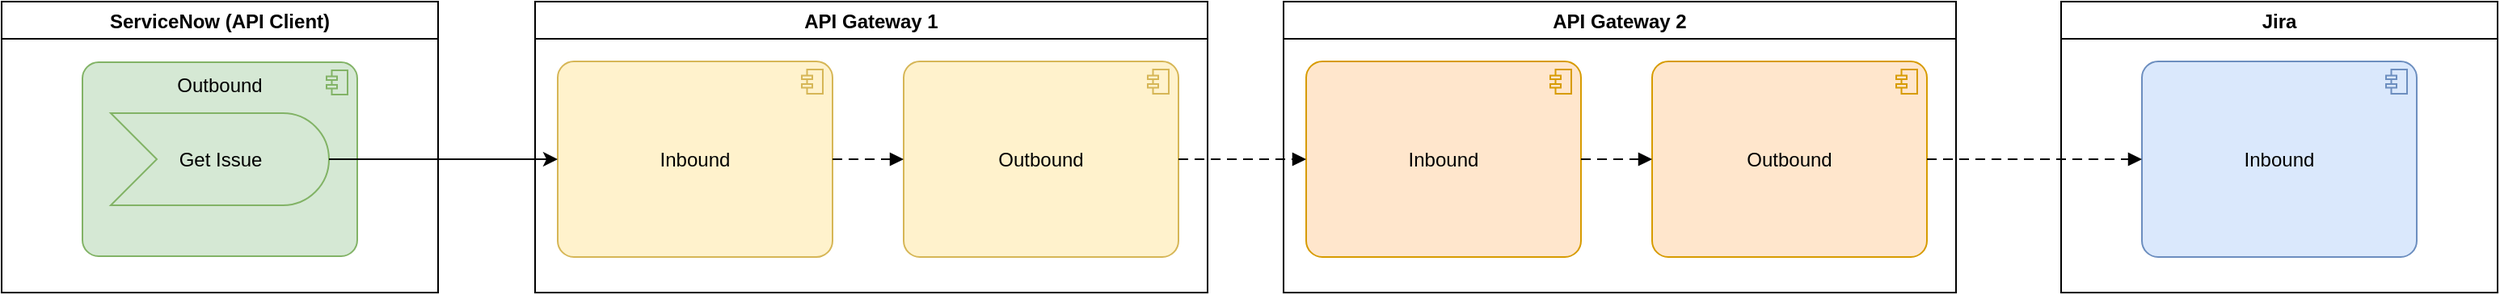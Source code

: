 <mxfile version="25.0.3" pages="14">
  <diagram name="Gateway" id="yZ5Ocwlv4FhU6Q7RMmHw">
    <mxGraphModel dx="2026" dy="2370" grid="0" gridSize="10" guides="1" tooltips="1" connect="0" arrows="0" fold="1" page="1" pageScale="1" pageWidth="1654" pageHeight="1169" math="0" shadow="0">
      <root>
        <mxCell id="0" />
        <mxCell id="1" parent="0" />
        <mxCell id="MCBt5lzLdkXNeVL7bORd-1" value="API Gateway 1" style="swimlane;" parent="1" vertex="1">
          <mxGeometry x="355" y="-670" width="416" height="180" as="geometry" />
        </mxCell>
        <mxCell id="MCBt5lzLdkXNeVL7bORd-2" value="Inbound" style="html=1;outlineConnect=0;whiteSpace=wrap;fillColor=#fff2cc;shape=mxgraph.archimate3.application;appType=comp;archiType=rounded;strokeColor=#d6b656;verticalAlign=middle;fontStyle=0" parent="MCBt5lzLdkXNeVL7bORd-1" vertex="1">
          <mxGeometry x="14" y="37" width="170" height="121" as="geometry" />
        </mxCell>
        <mxCell id="MCBt5lzLdkXNeVL7bORd-22" value="Outbound" style="html=1;outlineConnect=0;whiteSpace=wrap;fillColor=#fff2cc;shape=mxgraph.archimate3.application;appType=comp;archiType=rounded;strokeColor=#d6b656;verticalAlign=middle;fontStyle=0" parent="MCBt5lzLdkXNeVL7bORd-1" vertex="1">
          <mxGeometry x="228" y="37" width="170" height="121" as="geometry" />
        </mxCell>
        <mxCell id="MCBt5lzLdkXNeVL7bORd-13" value="" style="html=1;endArrow=block;dashed=1;elbow=vertical;endFill=1;dashPattern=6 4;rounded=0;fontSize=12;fontStyle=0" parent="MCBt5lzLdkXNeVL7bORd-1" source="MCBt5lzLdkXNeVL7bORd-2" target="MCBt5lzLdkXNeVL7bORd-22" edge="1">
          <mxGeometry width="160" relative="1" as="geometry">
            <mxPoint x="763" y="-106" as="sourcePoint" />
            <mxPoint x="989" y="-54" as="targetPoint" />
          </mxGeometry>
        </mxCell>
        <mxCell id="MCBt5lzLdkXNeVL7bORd-5" value="ServiceNow (API Client)" style="swimlane;" parent="1" vertex="1">
          <mxGeometry x="25" y="-670" width="270" height="180" as="geometry" />
        </mxCell>
        <mxCell id="MCBt5lzLdkXNeVL7bORd-21" value="Outbound" style="html=1;outlineConnect=0;whiteSpace=wrap;fillColor=#d5e8d4;shape=mxgraph.archimate3.application;appType=comp;archiType=rounded;strokeColor=#82b366;verticalAlign=top;fontStyle=0" parent="MCBt5lzLdkXNeVL7bORd-5" vertex="1">
          <mxGeometry x="50" y="37.5" width="170" height="120" as="geometry" />
        </mxCell>
        <mxCell id="MCBt5lzLdkXNeVL7bORd-6" value="Get Issue" style="html=1;outlineConnect=0;whiteSpace=wrap;fillColor=#d5e8d4;shape=mxgraph.archimate3.event;strokeColor=#82b366;fontStyle=0" parent="MCBt5lzLdkXNeVL7bORd-5" vertex="1">
          <mxGeometry x="67.5" y="69" width="135" height="57" as="geometry" />
        </mxCell>
        <mxCell id="MCBt5lzLdkXNeVL7bORd-10" value="Jira" style="swimlane;" parent="1" vertex="1">
          <mxGeometry x="1299" y="-670" width="270" height="180" as="geometry" />
        </mxCell>
        <mxCell id="MCBt5lzLdkXNeVL7bORd-26" value="Inbound" style="html=1;outlineConnect=0;whiteSpace=wrap;fillColor=#dae8fc;shape=mxgraph.archimate3.application;appType=comp;archiType=rounded;strokeColor=#6c8ebf;verticalAlign=middle;fontStyle=0" parent="MCBt5lzLdkXNeVL7bORd-10" vertex="1">
          <mxGeometry x="50" y="37" width="170" height="121" as="geometry" />
        </mxCell>
        <mxCell id="MCBt5lzLdkXNeVL7bORd-8" value="" style="edgeStyle=none;rounded=0;orthogonalLoop=1;jettySize=auto;html=1;fontSize=6;fontStyle=0" parent="1" source="MCBt5lzLdkXNeVL7bORd-6" target="MCBt5lzLdkXNeVL7bORd-2" edge="1">
          <mxGeometry relative="1" as="geometry">
            <mxPoint x="362" y="-732.5" as="sourcePoint" />
            <mxPoint x="550" y="-936" as="targetPoint" />
          </mxGeometry>
        </mxCell>
        <mxCell id="MCBt5lzLdkXNeVL7bORd-23" value="API Gateway 2" style="swimlane;" parent="1" vertex="1">
          <mxGeometry x="818" y="-670" width="416" height="180" as="geometry" />
        </mxCell>
        <mxCell id="MCBt5lzLdkXNeVL7bORd-24" value="Inbound" style="html=1;outlineConnect=0;whiteSpace=wrap;fillColor=#ffe6cc;shape=mxgraph.archimate3.application;appType=comp;archiType=rounded;strokeColor=#d79b00;verticalAlign=middle;fontStyle=0" parent="MCBt5lzLdkXNeVL7bORd-23" vertex="1">
          <mxGeometry x="14" y="37" width="170" height="121" as="geometry" />
        </mxCell>
        <mxCell id="MCBt5lzLdkXNeVL7bORd-25" value="Outbound" style="html=1;outlineConnect=0;whiteSpace=wrap;fillColor=#ffe6cc;shape=mxgraph.archimate3.application;appType=comp;archiType=rounded;strokeColor=#d79b00;verticalAlign=middle;fontStyle=0" parent="MCBt5lzLdkXNeVL7bORd-23" vertex="1">
          <mxGeometry x="228" y="37" width="170" height="121" as="geometry" />
        </mxCell>
        <mxCell id="MCBt5lzLdkXNeVL7bORd-34" value="" style="html=1;endArrow=block;dashed=1;elbow=vertical;endFill=1;dashPattern=6 4;rounded=0;fontSize=12;fontStyle=0" parent="MCBt5lzLdkXNeVL7bORd-23" source="MCBt5lzLdkXNeVL7bORd-24" target="MCBt5lzLdkXNeVL7bORd-25" edge="1">
          <mxGeometry width="160" relative="1" as="geometry">
            <mxPoint x="-259" y="118" as="sourcePoint" />
            <mxPoint x="-215" y="118" as="targetPoint" />
          </mxGeometry>
        </mxCell>
        <mxCell id="MCBt5lzLdkXNeVL7bORd-33" value="" style="html=1;endArrow=block;dashed=1;elbow=vertical;endFill=1;dashPattern=6 4;rounded=0;fontSize=12;fontStyle=0" parent="1" source="MCBt5lzLdkXNeVL7bORd-22" target="MCBt5lzLdkXNeVL7bORd-24" edge="1">
          <mxGeometry width="160" relative="1" as="geometry">
            <mxPoint x="549" y="-562" as="sourcePoint" />
            <mxPoint x="593" y="-562" as="targetPoint" />
          </mxGeometry>
        </mxCell>
        <mxCell id="MCBt5lzLdkXNeVL7bORd-35" value="" style="html=1;endArrow=block;dashed=1;elbow=vertical;endFill=1;dashPattern=6 4;rounded=0;fontSize=12;fontStyle=0" parent="1" source="MCBt5lzLdkXNeVL7bORd-25" target="MCBt5lzLdkXNeVL7bORd-26" edge="1">
          <mxGeometry width="160" relative="1" as="geometry">
            <mxPoint x="569" y="-542" as="sourcePoint" />
            <mxPoint x="613" y="-542" as="targetPoint" />
          </mxGeometry>
        </mxCell>
      </root>
    </mxGraphModel>
  </diagram>
  <diagram name="Gateway2" id="mgN-IeLf3c8Nc7oOLBIz">
    <mxGraphModel dx="1611" dy="2370" grid="0" gridSize="10" guides="1" tooltips="1" connect="0" arrows="0" fold="1" page="1" pageScale="1" pageWidth="1654" pageHeight="1169" math="0" shadow="0">
      <root>
        <mxCell id="J5glXHf9V7Dlnlj3gYoF-0" />
        <mxCell id="J5glXHf9V7Dlnlj3gYoF-1" parent="J5glXHf9V7Dlnlj3gYoF-0" />
        <mxCell id="J5glXHf9V7Dlnlj3gYoF-2" value="API Gateway 1" style="swimlane;" vertex="1" parent="J5glXHf9V7Dlnlj3gYoF-1">
          <mxGeometry x="355" y="-800" width="416" height="481" as="geometry" />
        </mxCell>
        <mxCell id="J5glXHf9V7Dlnlj3gYoF-3" value="Inbound" style="html=1;outlineConnect=0;whiteSpace=wrap;fillColor=#fff2cc;shape=mxgraph.archimate3.application;appType=comp;archiType=rounded;strokeColor=#d6b656;verticalAlign=top;fontStyle=0" vertex="1" parent="J5glXHf9V7Dlnlj3gYoF-2">
          <mxGeometry x="14" y="125" width="170" height="232" as="geometry" />
        </mxCell>
        <mxCell id="J5glXHf9V7Dlnlj3gYoF-4" value="Outbound" style="html=1;outlineConnect=0;whiteSpace=wrap;fillColor=#fff2cc;shape=mxgraph.archimate3.application;appType=comp;archiType=rounded;strokeColor=#d6b656;verticalAlign=middle;fontStyle=0" vertex="1" parent="J5glXHf9V7Dlnlj3gYoF-2">
          <mxGeometry x="226" y="167" width="170" height="121" as="geometry" />
        </mxCell>
        <mxCell id="J5glXHf9V7Dlnlj3gYoF-5" value="" style="html=1;endArrow=block;dashed=1;elbow=vertical;endFill=1;dashPattern=6 4;rounded=0;fontSize=12;fontStyle=0" edge="1" parent="J5glXHf9V7Dlnlj3gYoF-2" source="7RIzeWLBHfu1ae1MOMnD-3" target="J5glXHf9V7Dlnlj3gYoF-4">
          <mxGeometry width="160" relative="1" as="geometry">
            <mxPoint x="763" y="-106" as="sourcePoint" />
            <mxPoint x="989" y="-54" as="targetPoint" />
          </mxGeometry>
        </mxCell>
        <mxCell id="7RIzeWLBHfu1ae1MOMnD-1" value="Users" style="html=1;outlineConnect=0;whiteSpace=wrap;fillColor=#fff2cc;shape=mxgraph.archimate3.businessObject;overflow=fill;strokeColor=#d6b656;" vertex="1" parent="J5glXHf9V7Dlnlj3gYoF-2">
          <mxGeometry x="26" y="167" width="146" height="65" as="geometry" />
        </mxCell>
        <mxCell id="7RIzeWLBHfu1ae1MOMnD-3" value="Applications" style="html=1;outlineConnect=0;whiteSpace=wrap;fillColor=#fff2cc;shape=mxgraph.archimate3.businessObject;overflow=fill;strokeColor=#d6b656;" vertex="1" parent="J5glXHf9V7Dlnlj3gYoF-2">
          <mxGeometry x="26" y="265" width="146" height="65" as="geometry" />
        </mxCell>
        <mxCell id="7RIzeWLBHfu1ae1MOMnD-4" value="" style="html=1;endArrow=block;dashed=1;elbow=vertical;endFill=1;dashPattern=6 4;rounded=0;fontSize=12;fontStyle=0" edge="1" parent="J5glXHf9V7Dlnlj3gYoF-2" source="7RIzeWLBHfu1ae1MOMnD-1" target="7RIzeWLBHfu1ae1MOMnD-3">
          <mxGeometry width="160" relative="1" as="geometry">
            <mxPoint x="194" y="236" as="sourcePoint" />
            <mxPoint x="236" y="236" as="targetPoint" />
          </mxGeometry>
        </mxCell>
        <mxCell id="7RIzeWLBHfu1ae1MOMnD-5" value="/path" style="html=1;outlineConnect=0;whiteSpace=wrap;fillColor=#fff2cc;shape=mxgraph.archimate3.businessObject;overflow=fill;strokeColor=#d6b656;" vertex="1" parent="J5glXHf9V7Dlnlj3gYoF-2">
          <mxGeometry x="39.5" y="293" width="119" height="30" as="geometry" />
        </mxCell>
        <mxCell id="tzLJF7PAZO9KSCpk-zrQ-0" value="UserA" style="html=1;outlineConnect=0;whiteSpace=wrap;fillColor=#fff2cc;shape=mxgraph.archimate3.businessObject;overflow=fill;strokeColor=#d6b656;" vertex="1" parent="J5glXHf9V7Dlnlj3gYoF-2">
          <mxGeometry x="37" y="191" width="119" height="30" as="geometry" />
        </mxCell>
        <mxCell id="J5glXHf9V7Dlnlj3gYoF-6" value="ServiceNow (API Client)" style="swimlane;" vertex="1" parent="J5glXHf9V7Dlnlj3gYoF-1">
          <mxGeometry x="25" y="-799" width="270" height="481" as="geometry" />
        </mxCell>
        <mxCell id="J5glXHf9V7Dlnlj3gYoF-7" value="PROD" style="html=1;outlineConnect=0;whiteSpace=wrap;fillColor=#d5e8d4;shape=mxgraph.archimate3.application;appType=comp;archiType=rounded;strokeColor=#82b366;verticalAlign=top;fontStyle=0" vertex="1" parent="J5glXHf9V7Dlnlj3gYoF-6">
          <mxGeometry x="50" y="37.5" width="170" height="120" as="geometry" />
        </mxCell>
        <mxCell id="J5glXHf9V7Dlnlj3gYoF-8" value="Get Issue" style="html=1;outlineConnect=0;whiteSpace=wrap;fillColor=#d5e8d4;shape=mxgraph.archimate3.event;strokeColor=#82b366;fontStyle=0" vertex="1" parent="J5glXHf9V7Dlnlj3gYoF-6">
          <mxGeometry x="67.5" y="69" width="135" height="57" as="geometry" />
        </mxCell>
        <mxCell id="fQKV9oppLhalp0utFXGu-0" value="TEST" style="html=1;outlineConnect=0;whiteSpace=wrap;fillColor=#d5e8d4;shape=mxgraph.archimate3.application;appType=comp;archiType=rounded;strokeColor=#82b366;verticalAlign=top;fontStyle=0" vertex="1" parent="J5glXHf9V7Dlnlj3gYoF-6">
          <mxGeometry x="50" y="187" width="170" height="120" as="geometry" />
        </mxCell>
        <mxCell id="fQKV9oppLhalp0utFXGu-1" value="Get Issue" style="html=1;outlineConnect=0;whiteSpace=wrap;fillColor=#d5e8d4;shape=mxgraph.archimate3.event;strokeColor=#82b366;fontStyle=0" vertex="1" parent="J5glXHf9V7Dlnlj3gYoF-6">
          <mxGeometry x="67.5" y="218.5" width="135" height="57" as="geometry" />
        </mxCell>
        <mxCell id="fQKV9oppLhalp0utFXGu-2" value="DEV" style="html=1;outlineConnect=0;whiteSpace=wrap;fillColor=#d5e8d4;shape=mxgraph.archimate3.application;appType=comp;archiType=rounded;strokeColor=#82b366;verticalAlign=top;fontStyle=0" vertex="1" parent="J5glXHf9V7Dlnlj3gYoF-6">
          <mxGeometry x="50" y="342" width="170" height="120" as="geometry" />
        </mxCell>
        <mxCell id="fQKV9oppLhalp0utFXGu-3" value="Get Issue" style="html=1;outlineConnect=0;whiteSpace=wrap;fillColor=#d5e8d4;shape=mxgraph.archimate3.event;strokeColor=#82b366;fontStyle=0" vertex="1" parent="J5glXHf9V7Dlnlj3gYoF-6">
          <mxGeometry x="67.5" y="373.5" width="135" height="57" as="geometry" />
        </mxCell>
        <mxCell id="J5glXHf9V7Dlnlj3gYoF-9" value="Jira" style="swimlane;" vertex="1" parent="J5glXHf9V7Dlnlj3gYoF-1">
          <mxGeometry x="1299" y="-815" width="270" height="506" as="geometry" />
        </mxCell>
        <mxCell id="J5glXHf9V7Dlnlj3gYoF-10" value="PROD" style="html=1;outlineConnect=0;whiteSpace=wrap;fillColor=#dae8fc;shape=mxgraph.archimate3.application;appType=comp;archiType=rounded;strokeColor=#6c8ebf;verticalAlign=middle;fontStyle=0" vertex="1" parent="J5glXHf9V7Dlnlj3gYoF-9">
          <mxGeometry x="50" y="37" width="170" height="121" as="geometry" />
        </mxCell>
        <mxCell id="tzLJF7PAZO9KSCpk-zrQ-1" value="DEV/TEST" style="html=1;outlineConnect=0;whiteSpace=wrap;fillColor=#dae8fc;shape=mxgraph.archimate3.application;appType=comp;archiType=rounded;strokeColor=#6c8ebf;verticalAlign=middle;fontStyle=0" vertex="1" parent="J5glXHf9V7Dlnlj3gYoF-9">
          <mxGeometry x="54" y="284" width="170" height="121" as="geometry" />
        </mxCell>
        <mxCell id="J5glXHf9V7Dlnlj3gYoF-11" value="" style="edgeStyle=none;rounded=0;orthogonalLoop=1;jettySize=auto;html=1;fontSize=6;fontStyle=0" edge="1" parent="J5glXHf9V7Dlnlj3gYoF-1" source="J5glXHf9V7Dlnlj3gYoF-8" target="J5glXHf9V7Dlnlj3gYoF-3">
          <mxGeometry relative="1" as="geometry">
            <mxPoint x="362" y="-732.5" as="sourcePoint" />
            <mxPoint x="550" y="-936" as="targetPoint" />
          </mxGeometry>
        </mxCell>
        <mxCell id="J5glXHf9V7Dlnlj3gYoF-12" value="API Gateway 2" style="swimlane;" vertex="1" parent="J5glXHf9V7Dlnlj3gYoF-1">
          <mxGeometry x="818" y="-670" width="416" height="180" as="geometry" />
        </mxCell>
        <mxCell id="J5glXHf9V7Dlnlj3gYoF-13" value="Inbound" style="html=1;outlineConnect=0;whiteSpace=wrap;fillColor=#ffe6cc;shape=mxgraph.archimate3.application;appType=comp;archiType=rounded;strokeColor=#d79b00;verticalAlign=middle;fontStyle=0" vertex="1" parent="J5glXHf9V7Dlnlj3gYoF-12">
          <mxGeometry x="14" y="37" width="170" height="121" as="geometry" />
        </mxCell>
        <mxCell id="J5glXHf9V7Dlnlj3gYoF-14" value="Outbound" style="html=1;outlineConnect=0;whiteSpace=wrap;fillColor=#ffe6cc;shape=mxgraph.archimate3.application;appType=comp;archiType=rounded;strokeColor=#d79b00;verticalAlign=middle;fontStyle=0" vertex="1" parent="J5glXHf9V7Dlnlj3gYoF-12">
          <mxGeometry x="228" y="37" width="170" height="121" as="geometry" />
        </mxCell>
        <mxCell id="J5glXHf9V7Dlnlj3gYoF-15" value="" style="html=1;endArrow=block;dashed=1;elbow=vertical;endFill=1;dashPattern=6 4;rounded=0;fontSize=12;fontStyle=0" edge="1" parent="J5glXHf9V7Dlnlj3gYoF-12" source="J5glXHf9V7Dlnlj3gYoF-13" target="J5glXHf9V7Dlnlj3gYoF-14">
          <mxGeometry width="160" relative="1" as="geometry">
            <mxPoint x="-259" y="118" as="sourcePoint" />
            <mxPoint x="-215" y="118" as="targetPoint" />
          </mxGeometry>
        </mxCell>
        <mxCell id="J5glXHf9V7Dlnlj3gYoF-16" value="" style="html=1;endArrow=block;dashed=1;elbow=vertical;endFill=1;dashPattern=6 4;rounded=0;fontSize=12;fontStyle=0" edge="1" parent="J5glXHf9V7Dlnlj3gYoF-1" source="J5glXHf9V7Dlnlj3gYoF-4" target="J5glXHf9V7Dlnlj3gYoF-13">
          <mxGeometry width="160" relative="1" as="geometry">
            <mxPoint x="549" y="-562" as="sourcePoint" />
            <mxPoint x="593" y="-562" as="targetPoint" />
          </mxGeometry>
        </mxCell>
        <mxCell id="J5glXHf9V7Dlnlj3gYoF-17" value="" style="html=1;endArrow=block;dashed=1;elbow=vertical;endFill=1;dashPattern=6 4;rounded=0;fontSize=12;fontStyle=0" edge="1" parent="J5glXHf9V7Dlnlj3gYoF-1" source="J5glXHf9V7Dlnlj3gYoF-14" target="J5glXHf9V7Dlnlj3gYoF-10">
          <mxGeometry width="160" relative="1" as="geometry">
            <mxPoint x="569" y="-542" as="sourcePoint" />
            <mxPoint x="613" y="-542" as="targetPoint" />
          </mxGeometry>
        </mxCell>
        <mxCell id="fQKV9oppLhalp0utFXGu-4" value="" style="edgeStyle=none;rounded=0;orthogonalLoop=1;jettySize=auto;html=1;fontSize=6;fontStyle=0" edge="1" parent="J5glXHf9V7Dlnlj3gYoF-1" source="fQKV9oppLhalp0utFXGu-1" target="J5glXHf9V7Dlnlj3gYoF-3">
          <mxGeometry relative="1" as="geometry">
            <mxPoint x="235" y="-663" as="sourcePoint" />
            <mxPoint x="379" y="-600" as="targetPoint" />
          </mxGeometry>
        </mxCell>
        <mxCell id="fQKV9oppLhalp0utFXGu-5" value="" style="edgeStyle=none;rounded=0;orthogonalLoop=1;jettySize=auto;html=1;fontSize=6;fontStyle=0" edge="1" parent="J5glXHf9V7Dlnlj3gYoF-1" source="fQKV9oppLhalp0utFXGu-3" target="J5glXHf9V7Dlnlj3gYoF-3">
          <mxGeometry relative="1" as="geometry">
            <mxPoint x="245" y="-653" as="sourcePoint" />
            <mxPoint x="407" y="-568" as="targetPoint" />
          </mxGeometry>
        </mxCell>
        <mxCell id="tzLJF7PAZO9KSCpk-zrQ-2" value="" style="html=1;endArrow=block;dashed=1;elbow=vertical;endFill=1;dashPattern=6 4;rounded=0;fontSize=12;fontStyle=0" edge="1" parent="J5glXHf9V7Dlnlj3gYoF-1" source="J5glXHf9V7Dlnlj3gYoF-14" target="tzLJF7PAZO9KSCpk-zrQ-1">
          <mxGeometry width="160" relative="1" as="geometry">
            <mxPoint x="1226" y="-603" as="sourcePoint" />
            <mxPoint x="1359" y="-667" as="targetPoint" />
          </mxGeometry>
        </mxCell>
      </root>
    </mxGraphModel>
  </diagram>
  <diagram name="WebHooks" id="Y3uhiTE2DkUBDlTjFVEJ">
    <mxGraphModel grid="0" page="1" gridSize="10" guides="1" tooltips="1" connect="0" arrows="0" fold="1" pageScale="1" pageWidth="1654" pageHeight="1169" math="0" shadow="0">
      <root>
        <mxCell id="9UbopFffAzzXo8KC7hP4-0" />
        <mxCell id="9UbopFffAzzXo8KC7hP4-1" parent="9UbopFffAzzXo8KC7hP4-0" />
        <mxCell id="9UbopFffAzzXo8KC7hP4-6" value="ServiceNow" style="swimlane;" parent="9UbopFffAzzXo8KC7hP4-1" vertex="1">
          <mxGeometry x="129" y="-1098" width="270" height="1066" as="geometry" />
        </mxCell>
        <mxCell id="9UbopFffAzzXo8KC7hP4-7" value="PROD&lt;div&gt;abd.com&lt;/div&gt;" style="html=1;outlineConnect=0;whiteSpace=wrap;fillColor=#d5e8d4;shape=mxgraph.archimate3.application;appType=comp;archiType=rounded;strokeColor=#82b366;verticalAlign=middle;fontStyle=0;fontSize=16;" parent="9UbopFffAzzXo8KC7hP4-6" vertex="1">
          <mxGeometry x="52.5" y="237" width="165" height="76.5" as="geometry" />
        </mxCell>
        <mxCell id="E0pBVZcIG3SFu1-usgC1-0" value="TEST&lt;div&gt;.tech&lt;/div&gt;" style="html=1;outlineConnect=0;whiteSpace=wrap;fillColor=#d5e8d4;shape=mxgraph.archimate3.application;appType=comp;archiType=rounded;strokeColor=#82b366;verticalAlign=middle;fontStyle=0;fontSize=16;" parent="9UbopFffAzzXo8KC7hP4-6" vertex="1">
          <mxGeometry x="52.5" y="525" width="165" height="76.5" as="geometry" />
        </mxCell>
        <mxCell id="E0pBVZcIG3SFu1-usgC1-1" value="DEV" style="html=1;outlineConnect=0;whiteSpace=wrap;fillColor=#d5e8d4;shape=mxgraph.archimate3.application;appType=comp;archiType=rounded;strokeColor=#82b366;verticalAlign=middle;fontStyle=0;fontSize=16;" parent="9UbopFffAzzXo8KC7hP4-6" vertex="1">
          <mxGeometry x="56" y="813.25" width="165" height="76.5" as="geometry" />
        </mxCell>
        <mxCell id="9UbopFffAzzXo8KC7hP4-9" value="Jira" style="swimlane;" parent="9UbopFffAzzXo8KC7hP4-1" vertex="1">
          <mxGeometry x="692" y="-1101" width="616" height="1067" as="geometry" />
        </mxCell>
        <mxCell id="9UbopFffAzzXo8KC7hP4-10" value="PROD" style="html=1;outlineConnect=0;whiteSpace=wrap;fillColor=#dae8fc;shape=mxgraph.archimate3.application;appType=comp;archiType=rounded;strokeColor=#6c8ebf;verticalAlign=top;fontStyle=0;fontSize=16;" parent="9UbopFffAzzXo8KC7hP4-9" vertex="1">
          <mxGeometry x="81" y="42" width="439" height="464" as="geometry" />
        </mxCell>
        <mxCell id="E0pBVZcIG3SFu1-usgC1-2" value="Tracker19" style="html=1;outlineConnect=0;whiteSpace=wrap;fillColor=#d5e8d4;shape=mxgraph.archimate3.application;appType=comp;archiType=rounded;strokeColor=#82b366;verticalAlign=top;fontStyle=0;fontSize=12;" parent="9UbopFffAzzXo8KC7hP4-9" vertex="1">
          <mxGeometry x="160.5" y="366" width="280" height="131" as="geometry" />
        </mxCell>
        <mxCell id="oIjk66zExvZS0LQh0YpU-0" value="STAGEGATEMODEL" style="html=1;outlineConnect=0;whiteSpace=wrap;fillColor=#fff2cc;shape=mxgraph.archimate3.application;appType=comp;archiType=rounded;strokeColor=#d6b656;verticalAlign=middle;fontStyle=0;fontSize=12;" parent="9UbopFffAzzXo8KC7hP4-9" vertex="1">
          <mxGeometry x="196" y="455" width="215" height="33" as="geometry" />
        </mxCell>
        <mxCell id="oIjk66zExvZS0LQh0YpU-6" value="DEV" style="html=1;outlineConnect=0;whiteSpace=wrap;fillColor=#dae8fc;shape=mxgraph.archimate3.application;appType=comp;archiType=rounded;strokeColor=#6c8ebf;verticalAlign=top;fontStyle=0;fontSize=16;" parent="9UbopFffAzzXo8KC7hP4-9" vertex="1">
          <mxGeometry x="84" y="616" width="439" height="444" as="geometry" />
        </mxCell>
        <mxCell id="oIjk66zExvZS0LQh0YpU-7" value="Tracker01-x" style="html=1;outlineConnect=0;whiteSpace=wrap;fillColor=#d5e8d4;shape=mxgraph.archimate3.application;appType=comp;archiType=rounded;strokeColor=#82b366;verticalAlign=top;fontStyle=0;fontSize=12;" parent="9UbopFffAzzXo8KC7hP4-9" vertex="1">
          <mxGeometry x="163.5" y="643" width="280" height="114" as="geometry" />
        </mxCell>
        <mxCell id="oIjk66zExvZS0LQh0YpU-8" value="" style="html=1;outlineConnect=0;whiteSpace=wrap;fillColor=#fff2cc;shape=mxgraph.archimate3.application;appType=comp;archiType=rounded;strokeColor=#d6b656;verticalAlign=middle;fontStyle=0;fontSize=12;" parent="9UbopFffAzzXo8KC7hP4-9" vertex="1">
          <mxGeometry x="199" y="675" width="215" height="59" as="geometry" />
        </mxCell>
        <mxCell id="oIjk66zExvZS0LQh0YpU-9" value="Tracker03-x" style="html=1;outlineConnect=0;whiteSpace=wrap;fillColor=#d5e8d4;shape=mxgraph.archimate3.application;appType=comp;archiType=rounded;strokeColor=#82b366;verticalAlign=top;fontStyle=0;fontSize=12;" parent="9UbopFffAzzXo8KC7hP4-9" vertex="1">
          <mxGeometry x="163.5" y="789" width="280" height="114" as="geometry" />
        </mxCell>
        <mxCell id="oIjk66zExvZS0LQh0YpU-10" value="Tracker19-x" style="html=1;outlineConnect=0;whiteSpace=wrap;fillColor=#d5e8d4;shape=mxgraph.archimate3.application;appType=comp;archiType=rounded;strokeColor=#82b366;verticalAlign=top;fontStyle=0;fontSize=12;" parent="9UbopFffAzzXo8KC7hP4-9" vertex="1">
          <mxGeometry x="163.5" y="937" width="280" height="114" as="geometry" />
        </mxCell>
        <mxCell id="oIjk66zExvZS0LQh0YpU-11" value="" style="html=1;outlineConnect=0;whiteSpace=wrap;fillColor=#fff2cc;shape=mxgraph.archimate3.application;appType=comp;archiType=rounded;strokeColor=#d6b656;verticalAlign=middle;fontStyle=0;fontSize=12;" parent="9UbopFffAzzXo8KC7hP4-9" vertex="1">
          <mxGeometry x="196" y="825" width="215" height="59" as="geometry" />
        </mxCell>
        <mxCell id="oIjk66zExvZS0LQh0YpU-12" value="" style="html=1;outlineConnect=0;whiteSpace=wrap;fillColor=#fff2cc;shape=mxgraph.archimate3.application;appType=comp;archiType=rounded;strokeColor=#d6b656;verticalAlign=middle;fontStyle=0;fontSize=12;" parent="9UbopFffAzzXo8KC7hP4-9" vertex="1">
          <mxGeometry x="196" y="973" width="215" height="59" as="geometry" />
        </mxCell>
        <mxCell id="oIjk66zExvZS0LQh0YpU-2" value="Tracker03" style="html=1;outlineConnect=0;whiteSpace=wrap;fillColor=#d5e8d4;shape=mxgraph.archimate3.application;appType=comp;archiType=rounded;strokeColor=#82b366;verticalAlign=top;fontStyle=0;fontSize=12;" parent="9UbopFffAzzXo8KC7hP4-9" vertex="1">
          <mxGeometry x="163.5" y="219" width="280" height="131" as="geometry" />
        </mxCell>
        <mxCell id="oIjk66zExvZS0LQh0YpU-4" value="Tracker01" style="html=1;outlineConnect=0;whiteSpace=wrap;fillColor=#d5e8d4;shape=mxgraph.archimate3.application;appType=comp;archiType=rounded;strokeColor=#82b366;verticalAlign=top;fontStyle=0;fontSize=12;" parent="9UbopFffAzzXo8KC7hP4-9" vertex="1">
          <mxGeometry x="163.5" y="72" width="280" height="131" as="geometry" />
        </mxCell>
        <mxCell id="VV7MiXN_6WCrDppdxcma-0" value="" style="html=1;outlineConnect=0;whiteSpace=wrap;fillColor=#fff2cc;shape=mxgraph.archimate3.application;appType=comp;archiType=rounded;strokeColor=#d6b656;verticalAlign=middle;fontStyle=0;fontSize=12;" parent="9UbopFffAzzXo8KC7hP4-9" vertex="1">
          <mxGeometry x="197" y="424" width="215" height="33" as="geometry" />
        </mxCell>
        <mxCell id="VV7MiXN_6WCrDppdxcma-1" value="" style="html=1;outlineConnect=0;whiteSpace=wrap;fillColor=#fff2cc;shape=mxgraph.archimate3.application;appType=comp;archiType=rounded;strokeColor=#d6b656;verticalAlign=middle;fontStyle=0;fontSize=12;" parent="9UbopFffAzzXo8KC7hP4-9" vertex="1">
          <mxGeometry x="199" y="309" width="215" height="33" as="geometry" />
        </mxCell>
        <mxCell id="VV7MiXN_6WCrDppdxcma-2" value="" style="html=1;outlineConnect=0;whiteSpace=wrap;fillColor=#fff2cc;shape=mxgraph.archimate3.application;appType=comp;archiType=rounded;strokeColor=#d6b656;verticalAlign=middle;fontStyle=0;fontSize=12;" parent="9UbopFffAzzXo8KC7hP4-9" vertex="1">
          <mxGeometry x="201" y="276.5" width="215" height="33" as="geometry" />
        </mxCell>
        <mxCell id="VV7MiXN_6WCrDppdxcma-3" value="&lt;span style=&quot;font-size: 16px;&quot;&gt;asdfsa.service-now.com&lt;/span&gt;" style="html=1;outlineConnect=0;whiteSpace=wrap;fillColor=#fff2cc;shape=mxgraph.archimate3.application;appType=comp;archiType=rounded;strokeColor=#d6b656;verticalAlign=middle;fontStyle=0;fontSize=12;" parent="9UbopFffAzzXo8KC7hP4-9" vertex="1">
          <mxGeometry x="202" y="243.5" width="215.5" height="33" as="geometry" />
        </mxCell>
        <mxCell id="VV7MiXN_6WCrDppdxcma-8" value="" style="html=1;outlineConnect=0;whiteSpace=wrap;fillColor=#fff2cc;shape=mxgraph.archimate3.application;appType=comp;archiType=rounded;strokeColor=#d6b656;verticalAlign=middle;fontStyle=0;fontSize=12;" parent="9UbopFffAzzXo8KC7hP4-9" vertex="1">
          <mxGeometry x="203" y="166.5" width="215" height="33" as="geometry" />
        </mxCell>
        <mxCell id="VV7MiXN_6WCrDppdxcma-9" value="" style="html=1;outlineConnect=0;whiteSpace=wrap;fillColor=#fff2cc;shape=mxgraph.archimate3.application;appType=comp;archiType=rounded;strokeColor=#d6b656;verticalAlign=middle;fontStyle=0;fontSize=12;" parent="9UbopFffAzzXo8KC7hP4-9" vertex="1">
          <mxGeometry x="204" y="134" width="215" height="33" as="geometry" />
        </mxCell>
        <mxCell id="VV7MiXN_6WCrDppdxcma-10" value="" style="html=1;outlineConnect=0;whiteSpace=wrap;fillColor=#fff2cc;shape=mxgraph.archimate3.application;appType=comp;archiType=rounded;strokeColor=#d6b656;verticalAlign=middle;fontStyle=0;fontSize=12;" parent="9UbopFffAzzXo8KC7hP4-9" vertex="1">
          <mxGeometry x="205" y="101" width="215.5" height="33" as="geometry" />
        </mxCell>
        <mxCell id="VV7MiXN_6WCrDppdxcma-13" value="" style="html=1;outlineConnect=0;whiteSpace=wrap;fillColor=#fff2cc;shape=mxgraph.archimate3.application;appType=comp;archiType=rounded;strokeColor=#d6b656;verticalAlign=middle;fontStyle=0;fontSize=12;" parent="9UbopFffAzzXo8KC7hP4-9" vertex="1">
          <mxGeometry x="198" y="391" width="215" height="33" as="geometry" />
        </mxCell>
        <mxCell id="9UbopFffAzzXo8KC7hP4-17" value="" style="html=1;endArrow=block;dashed=1;elbow=vertical;endFill=1;dashPattern=6 4;rounded=0;fontSize=12;fontStyle=0" parent="9UbopFffAzzXo8KC7hP4-1" source="oIjk66zExvZS0LQh0YpU-0" target="E0pBVZcIG3SFu1-usgC1-0" edge="1">
          <mxGeometry width="160" relative="1" as="geometry">
            <mxPoint x="536" y="-575" as="sourcePoint" />
            <mxPoint x="423" y="-922" as="targetPoint" />
          </mxGeometry>
        </mxCell>
        <mxCell id="oIjk66zExvZS0LQh0YpU-15" value="" style="html=1;endArrow=block;dashed=1;elbow=vertical;endFill=1;dashPattern=6 4;rounded=0;fontSize=12;fontStyle=0;strokeColor=#97D077;" parent="9UbopFffAzzXo8KC7hP4-1" source="oIjk66zExvZS0LQh0YpU-8" target="E0pBVZcIG3SFu1-usgC1-1" edge="1">
          <mxGeometry width="160" relative="1" as="geometry">
            <mxPoint x="898" y="-921" as="sourcePoint" />
            <mxPoint x="262" y="-808" as="targetPoint" />
          </mxGeometry>
        </mxCell>
        <mxCell id="oIjk66zExvZS0LQh0YpU-16" value="" style="html=1;endArrow=block;dashed=1;elbow=vertical;endFill=1;dashPattern=6 4;rounded=0;fontSize=12;fontStyle=0;strokeColor=#97D077;" parent="9UbopFffAzzXo8KC7hP4-1" source="oIjk66zExvZS0LQh0YpU-11" target="E0pBVZcIG3SFu1-usgC1-1" edge="1">
          <mxGeometry width="160" relative="1" as="geometry">
            <mxPoint x="908" y="-911" as="sourcePoint" />
            <mxPoint x="272" y="-798" as="targetPoint" />
          </mxGeometry>
        </mxCell>
        <mxCell id="oIjk66zExvZS0LQh0YpU-17" value="" style="html=1;endArrow=block;dashed=1;elbow=vertical;endFill=1;dashPattern=6 4;rounded=0;fontSize=12;fontStyle=0;strokeColor=#97D077;" parent="9UbopFffAzzXo8KC7hP4-1" source="oIjk66zExvZS0LQh0YpU-12" target="E0pBVZcIG3SFu1-usgC1-1" edge="1">
          <mxGeometry width="160" relative="1" as="geometry">
            <mxPoint x="918" y="-901" as="sourcePoint" />
            <mxPoint x="282" y="-788" as="targetPoint" />
          </mxGeometry>
        </mxCell>
        <mxCell id="VV7MiXN_6WCrDppdxcma-17" value="" style="html=1;endArrow=block;dashed=1;elbow=vertical;endFill=1;dashPattern=6 4;rounded=0;fontSize=12;fontStyle=0" parent="9UbopFffAzzXo8KC7hP4-1" source="9UbopFffAzzXo8KC7hP4-10" target="9UbopFffAzzXo8KC7hP4-7" edge="1">
          <mxGeometry width="160" relative="1" as="geometry">
            <mxPoint x="928" y="-576" as="sourcePoint" />
            <mxPoint x="387" y="-505" as="targetPoint" />
          </mxGeometry>
        </mxCell>
        <mxCell id="cdYyrbwU9j6QW3UF0a0y-0" value="" style="html=1;endArrow=block;dashed=1;elbow=vertical;endFill=1;dashPattern=6 4;rounded=0;fontSize=12;fontStyle=0;strokeColor=#97D077;" edge="1" parent="9UbopFffAzzXo8KC7hP4-1" source="oIjk66zExvZS0LQh0YpU-6" target="E0pBVZcIG3SFu1-usgC1-0">
          <mxGeometry width="160" relative="1" as="geometry">
            <mxPoint x="901" y="-364" as="sourcePoint" />
            <mxPoint x="360" y="-253" as="targetPoint" />
          </mxGeometry>
        </mxCell>
      </root>
    </mxGraphModel>
  </diagram>
  <diagram id="oJAhjhPk2IbuKHqsH7m5" name="UIExport2Jira">
    <mxGraphModel dx="1787" dy="1201" grid="0" gridSize="10" guides="0" tooltips="1" connect="0" arrows="0" fold="1" page="1" pageScale="1" pageWidth="1654" pageHeight="1169" math="0" shadow="0">
      <root>
        <mxCell id="0" />
        <mxCell id="1" parent="0" />
        <mxCell id="0bMMf0Bpn4kn9gRaY-OJ-31" value="&lt;div&gt;Make: &quot;Jira URL&quot; visible&lt;/div&gt;" style="html=1;verticalAlign=bottom;endArrow=open;dashed=1;endSize=8;exitX=0.283;exitY=0.965;exitDx=0;exitDy=0;exitPerimeter=0;" parent="1" source="0bMMf0Bpn4kn9gRaY-OJ-26" target="0bMMf0Bpn4kn9gRaY-OJ-2" edge="1">
          <mxGeometry relative="1" as="geometry">
            <mxPoint x="702" y="441" as="targetPoint" />
            <mxPoint x="836" y="441" as="sourcePoint" />
          </mxGeometry>
        </mxCell>
        <mxCell id="0bMMf0Bpn4kn9gRaY-OJ-30" value="&lt;div&gt;Set: Jira URL&lt;/div&gt;" style="html=1;verticalAlign=bottom;endArrow=open;dashed=1;endSize=8;exitX=0.417;exitY=0.969;exitDx=0;exitDy=0;exitPerimeter=0;entryX=0.7;entryY=0.769;entryDx=0;entryDy=0;entryPerimeter=0;" parent="1" source="0bMMf0Bpn4kn9gRaY-OJ-8" target="0bMMf0Bpn4kn9gRaY-OJ-26" edge="1">
          <mxGeometry relative="1" as="geometry">
            <mxPoint x="839" y="426" as="targetPoint" />
            <mxPoint x="994" y="426" as="sourcePoint" />
          </mxGeometry>
        </mxCell>
        <mxCell id="0bMMf0Bpn4kn9gRaY-OJ-29" value="&lt;div&gt;Return initial ticket data&lt;/div&gt;" style="html=1;verticalAlign=bottom;endArrow=open;dashed=1;endSize=8;exitX=0.35;exitY=0.945;exitDx=0;exitDy=0;exitPerimeter=0;entryX=0.667;entryY=0.67;entryDx=0;entryDy=0;entryPerimeter=0;" parent="1" source="0bMMf0Bpn4kn9gRaY-OJ-21" target="0bMMf0Bpn4kn9gRaY-OJ-8" edge="1">
          <mxGeometry relative="1" as="geometry">
            <mxPoint x="508" y="314" as="targetPoint" />
            <mxPoint x="702" y="314" as="sourcePoint" />
          </mxGeometry>
        </mxCell>
        <mxCell id="0bMMf0Bpn4kn9gRaY-OJ-22" value="5. Create Jira ticket" style="html=1;verticalAlign=bottom;endArrow=block;exitX=0.333;exitY=0.197;exitDx=0;exitDy=0;exitPerimeter=0;entryX=0.267;entryY=-0.002;entryDx=0;entryDy=0;entryPerimeter=0;" parent="1" source="0bMMf0Bpn4kn9gRaY-OJ-8" target="0bMMf0Bpn4kn9gRaY-OJ-21" edge="1">
          <mxGeometry x="-0.06" relative="1" as="geometry">
            <mxPoint x="1059" y="340.818" as="sourcePoint" />
            <mxPoint x="1216" y="340" as="targetPoint" />
            <mxPoint as="offset" />
          </mxGeometry>
        </mxCell>
        <mxCell id="0bMMf0Bpn4kn9gRaY-OJ-28" value="4. Start data export" style="html=1;verticalAlign=bottom;endArrow=block;entryX=0.4;entryY=0.01;entryDx=0;entryDy=0;entryPerimeter=0;" parent="1" source="0bMMf0Bpn4kn9gRaY-OJ-3" target="0bMMf0Bpn4kn9gRaY-OJ-8" edge="1">
          <mxGeometry x="-0.06" relative="1" as="geometry">
            <mxPoint x="773" y="334" as="sourcePoint" />
            <mxPoint x="696" y="360" as="targetPoint" />
            <mxPoint as="offset" />
          </mxGeometry>
        </mxCell>
        <mxCell id="0bMMf0Bpn4kn9gRaY-OJ-2" value="" style="shape=umlLifeline;participant=umlActor;perimeter=lifelinePerimeter;whiteSpace=wrap;html=1;container=1;collapsible=0;recursiveResize=0;verticalAlign=top;spacingTop=36;outlineConnect=0;" parent="1" vertex="1">
          <mxGeometry x="488" y="124" width="20" height="400" as="geometry" />
        </mxCell>
        <mxCell id="0bMMf0Bpn4kn9gRaY-OJ-3" value="SN Stories" style="shape=umlLifeline;perimeter=lifelinePerimeter;whiteSpace=wrap;html=1;container=1;collapsible=0;recursiveResize=0;outlineConnect=0;fillColor=#d5e8d4;strokeColor=#82b366;" parent="1" vertex="1">
          <mxGeometry x="640" y="124" width="100" height="400" as="geometry" />
        </mxCell>
        <mxCell id="0bMMf0Bpn4kn9gRaY-OJ-4" value="" style="html=1;points=[];perimeter=orthogonalPerimeter;" parent="0bMMf0Bpn4kn9gRaY-OJ-3" vertex="1">
          <mxGeometry x="45" y="90" width="10" height="25" as="geometry" />
        </mxCell>
        <mxCell id="0bMMf0Bpn4kn9gRaY-OJ-23" value="" style="html=1;points=[];perimeter=orthogonalPerimeter;" parent="0bMMf0Bpn4kn9gRaY-OJ-3" vertex="1">
          <mxGeometry x="45" y="142" width="10" height="38" as="geometry" />
        </mxCell>
        <mxCell id="0bMMf0Bpn4kn9gRaY-OJ-26" value="" style="html=1;points=[];perimeter=orthogonalPerimeter;" parent="0bMMf0Bpn4kn9gRaY-OJ-3" vertex="1">
          <mxGeometry x="45" y="225" width="10" height="106" as="geometry" />
        </mxCell>
        <mxCell id="0bMMf0Bpn4kn9gRaY-OJ-6" value="1. Create new story" style="html=1;verticalAlign=bottom;endArrow=block;entryX=0.133;entryY=0.036;entryDx=0;entryDy=0;entryPerimeter=0;" parent="1" source="0bMMf0Bpn4kn9gRaY-OJ-2" target="0bMMf0Bpn4kn9gRaY-OJ-4" edge="1">
          <mxGeometry x="-0.06" relative="1" as="geometry">
            <mxPoint x="497.5" y="218.5" as="sourcePoint" />
            <mxPoint x="638" y="219" as="targetPoint" />
            <mxPoint as="offset" />
          </mxGeometry>
        </mxCell>
        <mxCell id="0bMMf0Bpn4kn9gRaY-OJ-7" value="SN Export to Jira component" style="shape=umlLifeline;perimeter=lifelinePerimeter;whiteSpace=wrap;html=1;container=1;collapsible=0;recursiveResize=0;outlineConnect=0;fillColor=#d5e8d4;strokeColor=#82b366;" parent="1" vertex="1">
          <mxGeometry x="778" y="124" width="100" height="400" as="geometry" />
        </mxCell>
        <mxCell id="0bMMf0Bpn4kn9gRaY-OJ-8" value="" style="html=1;points=[];perimeter=orthogonalPerimeter;" parent="0bMMf0Bpn4kn9gRaY-OJ-7" vertex="1">
          <mxGeometry x="44" y="256" width="10" height="53" as="geometry" />
        </mxCell>
        <mxCell id="0bMMf0Bpn4kn9gRaY-OJ-20" value="Jira" style="shape=umlLifeline;perimeter=lifelinePerimeter;whiteSpace=wrap;html=1;container=1;collapsible=0;recursiveResize=0;outlineConnect=0;fillColor=#dae8fc;strokeColor=#6c8ebf;" parent="1" vertex="1">
          <mxGeometry x="935" y="123" width="100" height="400" as="geometry" />
        </mxCell>
        <mxCell id="0bMMf0Bpn4kn9gRaY-OJ-21" value="" style="html=1;points=[];perimeter=orthogonalPerimeter;" parent="0bMMf0Bpn4kn9gRaY-OJ-20" vertex="1">
          <mxGeometry x="46" y="267" width="10" height="27" as="geometry" />
        </mxCell>
        <mxCell id="0bMMf0Bpn4kn9gRaY-OJ-24" value="2. Set: Assignment Group" style="html=1;verticalAlign=bottom;endArrow=block;entryX=0.133;entryY=0.036;entryDx=0;entryDy=0;entryPerimeter=0;" parent="1" source="0bMMf0Bpn4kn9gRaY-OJ-2" target="0bMMf0Bpn4kn9gRaY-OJ-23" edge="1">
          <mxGeometry x="-0.06" relative="1" as="geometry">
            <mxPoint x="498" y="267" as="sourcePoint" />
            <mxPoint x="638" y="271" as="targetPoint" />
            <mxPoint as="offset" />
          </mxGeometry>
        </mxCell>
        <mxCell id="0bMMf0Bpn4kn9gRaY-OJ-25" value="&lt;div&gt;Make: &quot;Export to Jira&quot; visible&lt;/div&gt;" style="html=1;verticalAlign=bottom;endArrow=open;dashed=1;endSize=8;exitX=0.7;exitY=1;exitDx=0;exitDy=0;exitPerimeter=0;" parent="1" source="0bMMf0Bpn4kn9gRaY-OJ-23" target="0bMMf0Bpn4kn9gRaY-OJ-2" edge="1">
          <mxGeometry relative="1" as="geometry">
            <mxPoint x="498" y="334" as="targetPoint" />
            <mxPoint x="633" y="334" as="sourcePoint" />
          </mxGeometry>
        </mxCell>
        <mxCell id="0bMMf0Bpn4kn9gRaY-OJ-27" value="3. Select: &quot;Export to Jira&quot;" style="html=1;verticalAlign=bottom;endArrow=block;entryX=0.133;entryY=0.036;entryDx=0;entryDy=0;entryPerimeter=0;" parent="1" source="0bMMf0Bpn4kn9gRaY-OJ-2" target="0bMMf0Bpn4kn9gRaY-OJ-26" edge="1">
          <mxGeometry x="-0.06" relative="1" as="geometry">
            <mxPoint x="498" y="350" as="sourcePoint" />
            <mxPoint x="638" y="354" as="targetPoint" />
            <mxPoint as="offset" />
          </mxGeometry>
        </mxCell>
      </root>
    </mxGraphModel>
  </diagram>
  <diagram name="Flow2Jira" id="AG7gUIhX1g6T8YLC6rmC">
    <mxGraphModel dx="1417" dy="1001" grid="0" gridSize="10" guides="0" tooltips="1" connect="0" arrows="0" fold="1" page="1" pageScale="1" pageWidth="1654" pageHeight="1169" math="0" shadow="0">
      <root>
        <mxCell id="8M_2qIod3BfNdIqab-nL-0" />
        <mxCell id="8M_2qIod3BfNdIqab-nL-1" parent="8M_2qIod3BfNdIqab-nL-0" />
        <mxCell id="pLt4B56tlW5DJveMxNSO-7" value="3. Execute SI Functions" style="html=1;verticalAlign=bottom;endArrow=block;entryX=0.133;entryY=0.036;entryDx=0;entryDy=0;entryPerimeter=0;" edge="1" parent="8M_2qIod3BfNdIqab-nL-1" target="pLt4B56tlW5DJveMxNSO-6">
          <mxGeometry x="-0.06" relative="1" as="geometry">
            <mxPoint x="579.5" y="248.9" as="sourcePoint" />
            <mxPoint x="690" y="253" as="targetPoint" />
            <mxPoint as="offset" />
          </mxGeometry>
        </mxCell>
        <mxCell id="pLt4B56tlW5DJveMxNSO-9" value="4. Call SubFlow" style="html=1;verticalAlign=bottom;endArrow=block;entryX=0.133;entryY=0.036;entryDx=0;entryDy=0;entryPerimeter=0;" edge="1" parent="8M_2qIod3BfNdIqab-nL-1" target="pLt4B56tlW5DJveMxNSO-8">
          <mxGeometry x="-0.06" relative="1" as="geometry">
            <mxPoint x="741.5" y="267.9" as="sourcePoint" />
            <mxPoint x="853" y="272" as="targetPoint" />
            <mxPoint as="offset" />
          </mxGeometry>
        </mxCell>
        <mxCell id="pLt4B56tlW5DJveMxNSO-11" value="5. Call SubFlow" style="html=1;verticalAlign=bottom;endArrow=block;entryX=0.133;entryY=0.036;entryDx=0;entryDy=0;entryPerimeter=0;" edge="1" parent="8M_2qIod3BfNdIqab-nL-1" target="pLt4B56tlW5DJveMxNSO-10">
          <mxGeometry x="-0.06" relative="1" as="geometry">
            <mxPoint x="903.5" y="285.9" as="sourcePoint" />
            <mxPoint x="1014" y="290" as="targetPoint" />
            <mxPoint as="offset" />
          </mxGeometry>
        </mxCell>
        <mxCell id="pLt4B56tlW5DJveMxNSO-13" value="6. Call FlowAction" style="html=1;verticalAlign=bottom;endArrow=block;entryX=0.133;entryY=0.036;entryDx=0;entryDy=0;entryPerimeter=0;" edge="1" parent="8M_2qIod3BfNdIqab-nL-1" target="pLt4B56tlW5DJveMxNSO-12">
          <mxGeometry x="-0.06" relative="1" as="geometry">
            <mxPoint x="1066.5" y="305.9" as="sourcePoint" />
            <mxPoint x="1176" y="310" as="targetPoint" />
            <mxPoint as="offset" />
          </mxGeometry>
        </mxCell>
        <mxCell id="pLt4B56tlW5DJveMxNSO-15" value="7. REST call Jira API" style="html=1;verticalAlign=bottom;endArrow=block;entryX=0.133;entryY=0.036;entryDx=0;entryDy=0;entryPerimeter=0;" edge="1" parent="8M_2qIod3BfNdIqab-nL-1" target="pLt4B56tlW5DJveMxNSO-14">
          <mxGeometry x="-0.06" relative="1" as="geometry">
            <mxPoint x="1228.5" y="322.9" as="sourcePoint" />
            <mxPoint x="1340" y="327" as="targetPoint" />
            <mxPoint as="offset" />
          </mxGeometry>
        </mxCell>
        <mxCell id="pLt4B56tlW5DJveMxNSO-5" value="2. After Update" style="html=1;verticalAlign=bottom;endArrow=block;entryX=0.133;entryY=0.036;entryDx=0;entryDy=0;entryPerimeter=0;exitX=0.5;exitY=0.84;exitDx=0;exitDy=0;exitPerimeter=0;" edge="1" parent="8M_2qIod3BfNdIqab-nL-1" target="pLt4B56tlW5DJveMxNSO-4" source="8M_2qIod3BfNdIqab-nL-9">
          <mxGeometry x="-0.06" relative="1" as="geometry">
            <mxPoint x="387" y="229" as="sourcePoint" />
            <mxPoint x="527" y="233" as="targetPoint" />
            <mxPoint as="offset" />
          </mxGeometry>
        </mxCell>
        <mxCell id="8M_2qIod3BfNdIqab-nL-7" value="" style="shape=umlLifeline;participant=umlActor;perimeter=lifelinePerimeter;whiteSpace=wrap;html=1;container=1;collapsible=0;recursiveResize=0;verticalAlign=top;spacingTop=36;outlineConnect=0;" vertex="1" parent="8M_2qIod3BfNdIqab-nL-1">
          <mxGeometry x="266" y="114" width="20" height="400" as="geometry" />
        </mxCell>
        <mxCell id="8M_2qIod3BfNdIqab-nL-8" value="Table&lt;div&gt;&lt;font style=&quot;font-size: 10px;&quot;&gt;Story&lt;/font&gt;&lt;/div&gt;" style="shape=umlLifeline;perimeter=lifelinePerimeter;whiteSpace=wrap;html=1;container=1;collapsible=0;recursiveResize=0;outlineConnect=0;fillColor=#d5e8d4;strokeColor=#82b366;" vertex="1" parent="8M_2qIod3BfNdIqab-nL-1">
          <mxGeometry x="368" y="114" width="100" height="400" as="geometry" />
        </mxCell>
        <mxCell id="8M_2qIod3BfNdIqab-nL-9" value="" style="html=1;points=[];perimeter=orthogonalPerimeter;" vertex="1" parent="8M_2qIod3BfNdIqab-nL-8">
          <mxGeometry x="45" y="90" width="10" height="25" as="geometry" />
        </mxCell>
        <mxCell id="8M_2qIod3BfNdIqab-nL-12" value="1. Update Story in-sync" style="html=1;verticalAlign=bottom;endArrow=block;entryX=0.133;entryY=0.036;entryDx=0;entryDy=0;entryPerimeter=0;" edge="1" parent="8M_2qIod3BfNdIqab-nL-1" source="8M_2qIod3BfNdIqab-nL-7" target="8M_2qIod3BfNdIqab-nL-9">
          <mxGeometry x="-0.06" relative="1" as="geometry">
            <mxPoint x="225.5" y="214.5" as="sourcePoint" />
            <mxPoint x="366" y="215" as="targetPoint" />
            <mxPoint as="offset" />
          </mxGeometry>
        </mxCell>
        <mxCell id="8M_2qIod3BfNdIqab-nL-13" value="Business Rule&lt;div&gt;&lt;font style=&quot;font-size: 10px;&quot;&gt;Synch Story with Jira&lt;/font&gt;&lt;br&gt;&lt;/div&gt;" style="shape=umlLifeline;perimeter=lifelinePerimeter;whiteSpace=wrap;html=1;container=1;collapsible=0;recursiveResize=0;outlineConnect=0;fillColor=#d5e8d4;strokeColor=#82b366;" vertex="1" parent="8M_2qIod3BfNdIqab-nL-1">
          <mxGeometry x="530" y="114" width="100" height="400" as="geometry" />
        </mxCell>
        <mxCell id="pLt4B56tlW5DJveMxNSO-4" value="" style="html=1;points=[];perimeter=orthogonalPerimeter;" vertex="1" parent="8M_2qIod3BfNdIqab-nL-13">
          <mxGeometry x="44" y="110" width="10" height="25" as="geometry" />
        </mxCell>
        <mxCell id="8M_2qIod3BfNdIqab-nL-15" value="Jira API" style="shape=umlLifeline;perimeter=lifelinePerimeter;whiteSpace=wrap;html=1;container=1;collapsible=0;recursiveResize=0;outlineConnect=0;fillColor=#dae8fc;strokeColor=#6c8ebf;" vertex="1" parent="8M_2qIod3BfNdIqab-nL-1">
          <mxGeometry x="1328" y="114" width="100" height="400" as="geometry" />
        </mxCell>
        <mxCell id="pLt4B56tlW5DJveMxNSO-14" value="" style="html=1;points=[];perimeter=orthogonalPerimeter;" vertex="1" parent="8M_2qIod3BfNdIqab-nL-15">
          <mxGeometry x="46" y="207" width="10" height="25" as="geometry" />
        </mxCell>
        <mxCell id="pLt4B56tlW5DJveMxNSO-0" value="Script Include&lt;div&gt;&lt;font style=&quot;font-size: 10px;&quot;&gt;AgileJiraUtils&lt;/font&gt;&lt;br&gt;&lt;/div&gt;&lt;div&gt;&lt;font style=&quot;font-size: 10px;&quot;&gt;AgileJiraExportUtils&lt;br&gt;&lt;/font&gt;&lt;/div&gt;&lt;div&gt;&lt;font style=&quot;&quot;&gt;&lt;span style=&quot;font-size: 10px;&quot;&gt;JiraExportUtils&lt;/span&gt;&lt;br&gt;&lt;/font&gt;&lt;/div&gt;" style="shape=umlLifeline;perimeter=lifelinePerimeter;whiteSpace=wrap;html=1;container=1;collapsible=0;recursiveResize=0;outlineConnect=0;fillColor=#d5e8d4;strokeColor=#82b366;size=65;" vertex="1" parent="8M_2qIod3BfNdIqab-nL-1">
          <mxGeometry x="692" y="114" width="100" height="400" as="geometry" />
        </mxCell>
        <mxCell id="pLt4B56tlW5DJveMxNSO-6" value="" style="html=1;points=[];perimeter=orthogonalPerimeter;" vertex="1" parent="pLt4B56tlW5DJveMxNSO-0">
          <mxGeometry x="45" y="134" width="10" height="25" as="geometry" />
        </mxCell>
        <mxCell id="pLt4B56tlW5DJveMxNSO-1" value="&lt;div&gt;SubFlow&lt;/div&gt;&lt;div&gt;&lt;span style=&quot;font-size: 10px;&quot;&gt;Sync Jira Issue&lt;/span&gt;&lt;/div&gt;" style="shape=umlLifeline;perimeter=lifelinePerimeter;whiteSpace=wrap;html=1;container=1;collapsible=0;recursiveResize=0;outlineConnect=0;fillColor=#d5e8d4;strokeColor=#82b366;size=41;" vertex="1" parent="8M_2qIod3BfNdIqab-nL-1">
          <mxGeometry x="854" y="114" width="100" height="400" as="geometry" />
        </mxCell>
        <mxCell id="pLt4B56tlW5DJveMxNSO-8" value="" style="html=1;points=[];perimeter=orthogonalPerimeter;" vertex="1" parent="pLt4B56tlW5DJveMxNSO-1">
          <mxGeometry x="46" y="153" width="10" height="25" as="geometry" />
        </mxCell>
        <mxCell id="pLt4B56tlW5DJveMxNSO-2" value="&lt;div&gt;SubFlow&lt;/div&gt;&lt;div&gt;&lt;font style=&quot;font-size: 10px;&quot;&gt;Update Jira Issue and process&lt;/font&gt;&lt;br&gt;&lt;/div&gt;" style="shape=umlLifeline;perimeter=lifelinePerimeter;whiteSpace=wrap;html=1;container=1;collapsible=0;recursiveResize=0;outlineConnect=0;fillColor=#d5e8d4;strokeColor=#82b366;size=44;" vertex="1" parent="8M_2qIod3BfNdIqab-nL-1">
          <mxGeometry x="1017" y="114" width="100" height="400" as="geometry" />
        </mxCell>
        <mxCell id="pLt4B56tlW5DJveMxNSO-10" value="" style="html=1;points=[];perimeter=orthogonalPerimeter;" vertex="1" parent="pLt4B56tlW5DJveMxNSO-2">
          <mxGeometry x="44" y="172" width="10" height="25" as="geometry" />
        </mxCell>
        <mxCell id="pLt4B56tlW5DJveMxNSO-3" value="&lt;div&gt;Flow Action&lt;/div&gt;&lt;div&gt;&lt;font style=&quot;font-size: 10px;&quot;&gt;BBM Update Issue&lt;/font&gt;&lt;br&gt;&lt;/div&gt;" style="shape=umlLifeline;perimeter=lifelinePerimeter;whiteSpace=wrap;html=1;container=1;collapsible=0;recursiveResize=0;outlineConnect=0;fillColor=#d5e8d4;strokeColor=#82b366;size=43;" vertex="1" parent="8M_2qIod3BfNdIqab-nL-1">
          <mxGeometry x="1179" y="114" width="100" height="400" as="geometry" />
        </mxCell>
        <mxCell id="pLt4B56tlW5DJveMxNSO-12" value="" style="html=1;points=[];perimeter=orthogonalPerimeter;" vertex="1" parent="pLt4B56tlW5DJveMxNSO-3">
          <mxGeometry x="44" y="191" width="10" height="25" as="geometry" />
        </mxCell>
      </root>
    </mxGraphModel>
  </diagram>
  <diagram name="getJiraProjects" id="sM66DQH_kz7lZcJXfTfA">
    <mxGraphModel grid="0" page="1" gridSize="10" guides="0" tooltips="1" connect="0" arrows="0" fold="1" pageScale="1" pageWidth="1654" pageHeight="1169" math="0" shadow="0">
      <root>
        <mxCell id="SRtOGTVQiHrdVFHQsfQX-0" />
        <mxCell id="SRtOGTVQiHrdVFHQsfQX-1" parent="SRtOGTVQiHrdVFHQsfQX-0" />
        <mxCell id="SRtOGTVQiHrdVFHQsfQX-2" value="3. Execute SI Functions" style="html=1;verticalAlign=bottom;endArrow=block;entryX=0.133;entryY=0.036;entryDx=0;entryDy=0;entryPerimeter=0;" edge="1" parent="SRtOGTVQiHrdVFHQsfQX-1" target="SRtOGTVQiHrdVFHQsfQX-17">
          <mxGeometry x="-0.06" relative="1" as="geometry">
            <mxPoint x="579.5" y="248.9" as="sourcePoint" />
            <mxPoint x="690" y="253" as="targetPoint" />
            <mxPoint as="offset" />
          </mxGeometry>
        </mxCell>
        <mxCell id="SRtOGTVQiHrdVFHQsfQX-3" value="4. Call SubFlow" style="html=1;verticalAlign=bottom;endArrow=block;entryX=0.133;entryY=0.036;entryDx=0;entryDy=0;entryPerimeter=0;" edge="1" parent="SRtOGTVQiHrdVFHQsfQX-1" target="SRtOGTVQiHrdVFHQsfQX-19">
          <mxGeometry x="-0.06" relative="1" as="geometry">
            <mxPoint x="741.5" y="267.9" as="sourcePoint" />
            <mxPoint x="853" y="272" as="targetPoint" />
            <mxPoint as="offset" />
          </mxGeometry>
        </mxCell>
        <mxCell id="SRtOGTVQiHrdVFHQsfQX-4" value="5. Call SubFlow" style="html=1;verticalAlign=bottom;endArrow=block;entryX=0.133;entryY=0.036;entryDx=0;entryDy=0;entryPerimeter=0;" edge="1" parent="SRtOGTVQiHrdVFHQsfQX-1" target="SRtOGTVQiHrdVFHQsfQX-21">
          <mxGeometry x="-0.06" relative="1" as="geometry">
            <mxPoint x="903.5" y="285.9" as="sourcePoint" />
            <mxPoint x="1014" y="290" as="targetPoint" />
            <mxPoint as="offset" />
          </mxGeometry>
        </mxCell>
        <mxCell id="SRtOGTVQiHrdVFHQsfQX-5" value="6. Call FlowAction" style="html=1;verticalAlign=bottom;endArrow=block;" edge="1" parent="SRtOGTVQiHrdVFHQsfQX-1" target="SRtOGTVQiHrdVFHQsfQX-22">
          <mxGeometry x="-0.06" relative="1" as="geometry">
            <mxPoint x="1066.5" y="305.9" as="sourcePoint" />
            <mxPoint x="1176" y="310" as="targetPoint" />
            <mxPoint as="offset" />
          </mxGeometry>
        </mxCell>
        <mxCell id="SRtOGTVQiHrdVFHQsfQX-6" value="7. REST call Jira API" style="html=1;verticalAlign=bottom;endArrow=block;" edge="1" parent="SRtOGTVQiHrdVFHQsfQX-1" target="SRtOGTVQiHrdVFHQsfQX-14" source="SRtOGTVQiHrdVFHQsfQX-22">
          <mxGeometry x="-0.06" relative="1" as="geometry">
            <mxPoint x="1228.5" y="322.9" as="sourcePoint" />
            <mxPoint x="1340" y="327" as="targetPoint" />
            <mxPoint as="offset" />
          </mxGeometry>
        </mxCell>
        <mxCell id="SRtOGTVQiHrdVFHQsfQX-7" value="2. After Update" style="html=1;verticalAlign=bottom;endArrow=block;entryX=0.133;entryY=0.036;entryDx=0;entryDy=0;entryPerimeter=0;exitX=0.5;exitY=0.84;exitDx=0;exitDy=0;exitPerimeter=0;" edge="1" parent="SRtOGTVQiHrdVFHQsfQX-1" source="SRtOGTVQiHrdVFHQsfQX-10" target="SRtOGTVQiHrdVFHQsfQX-13">
          <mxGeometry x="-0.06" relative="1" as="geometry">
            <mxPoint x="387" y="229" as="sourcePoint" />
            <mxPoint x="527" y="233" as="targetPoint" />
            <mxPoint as="offset" />
          </mxGeometry>
        </mxCell>
        <mxCell id="SRtOGTVQiHrdVFHQsfQX-8" value="" style="shape=umlLifeline;participant=umlActor;perimeter=lifelinePerimeter;whiteSpace=wrap;html=1;container=1;collapsible=0;recursiveResize=0;verticalAlign=top;spacingTop=36;outlineConnect=0;" vertex="1" parent="SRtOGTVQiHrdVFHQsfQX-1">
          <mxGeometry x="288" y="120" width="20" height="400" as="geometry" />
        </mxCell>
        <mxCell id="SRtOGTVQiHrdVFHQsfQX-9" value="UI Action&lt;div&gt;&lt;span style=&quot;font-size: 10px;&quot;&gt;Discover Projects&lt;/span&gt;&lt;/div&gt;" style="shape=umlLifeline;perimeter=lifelinePerimeter;whiteSpace=wrap;html=1;container=1;collapsible=0;recursiveResize=0;outlineConnect=0;fillColor=#d5e8d4;strokeColor=#82b366;" vertex="1" parent="SRtOGTVQiHrdVFHQsfQX-1">
          <mxGeometry x="368" y="120" width="100" height="400" as="geometry" />
        </mxCell>
        <mxCell id="SRtOGTVQiHrdVFHQsfQX-10" value="" style="html=1;points=[];perimeter=orthogonalPerimeter;" vertex="1" parent="SRtOGTVQiHrdVFHQsfQX-9">
          <mxGeometry x="45" y="90" width="10" height="25" as="geometry" />
        </mxCell>
        <mxCell id="SRtOGTVQiHrdVFHQsfQX-11" value="1. Discover Projects" style="html=1;verticalAlign=bottom;endArrow=block;entryX=0.133;entryY=0.036;entryDx=0;entryDy=0;entryPerimeter=0;" edge="1" parent="SRtOGTVQiHrdVFHQsfQX-1" source="SRtOGTVQiHrdVFHQsfQX-8" target="SRtOGTVQiHrdVFHQsfQX-10">
          <mxGeometry x="-0.06" relative="1" as="geometry">
            <mxPoint x="225.5" y="214.5" as="sourcePoint" />
            <mxPoint x="366" y="215" as="targetPoint" />
            <mxPoint as="offset" />
          </mxGeometry>
        </mxCell>
        <mxCell id="SRtOGTVQiHrdVFHQsfQX-12" value="&lt;div&gt;SubFlow&lt;/div&gt;&lt;div&gt;&lt;span style=&quot;background-color: initial; font-size: 10px;&quot;&gt;Discover projects in Jira&lt;/span&gt;&lt;span style=&quot;font-size: 10px;&quot;&gt;&lt;br&gt;&lt;/span&gt;&lt;/div&gt;" style="shape=umlLifeline;perimeter=lifelinePerimeter;whiteSpace=wrap;html=1;container=1;collapsible=0;recursiveResize=0;outlineConnect=0;fillColor=#d5e8d4;strokeColor=#82b366;size=44;" vertex="1" parent="SRtOGTVQiHrdVFHQsfQX-1">
          <mxGeometry x="530" y="118" width="100" height="400" as="geometry" />
        </mxCell>
        <mxCell id="SRtOGTVQiHrdVFHQsfQX-13" value="" style="html=1;points=[];perimeter=orthogonalPerimeter;" vertex="1" parent="SRtOGTVQiHrdVFHQsfQX-12">
          <mxGeometry x="44" y="110" width="10" height="25" as="geometry" />
        </mxCell>
        <mxCell id="SRtOGTVQiHrdVFHQsfQX-14" value="Table&lt;div&gt;&lt;font style=&quot;font-size: 10px;&quot;&gt;sn_jira_int_project&lt;/font&gt;&lt;br&gt;&lt;/div&gt;" style="shape=umlLifeline;perimeter=lifelinePerimeter;whiteSpace=wrap;html=1;container=1;collapsible=0;recursiveResize=0;outlineConnect=0;fillColor=#d5e8d4;strokeColor=#82b366;" vertex="1" parent="SRtOGTVQiHrdVFHQsfQX-1">
          <mxGeometry x="1341" y="115" width="100" height="400" as="geometry" />
        </mxCell>
        <mxCell id="SRtOGTVQiHrdVFHQsfQX-15" value="" style="html=1;points=[];perimeter=orthogonalPerimeter;" vertex="1" parent="SRtOGTVQiHrdVFHQsfQX-14">
          <mxGeometry x="45" y="200" width="10" height="25" as="geometry" />
        </mxCell>
        <mxCell id="SRtOGTVQiHrdVFHQsfQX-16" value="&lt;div&gt;&lt;font style=&quot;&quot;&gt;&lt;div&gt;Flow Action&lt;/div&gt;&lt;div&gt;&lt;span style=&quot;font-size: 10px;&quot;&gt;Look up Cloud Projects Stream&lt;/span&gt;&lt;/div&gt;&lt;/font&gt;&lt;/div&gt;" style="shape=umlLifeline;perimeter=lifelinePerimeter;whiteSpace=wrap;html=1;container=1;collapsible=0;recursiveResize=0;outlineConnect=0;fillColor=#d5e8d4;strokeColor=#82b366;size=43;" vertex="1" parent="SRtOGTVQiHrdVFHQsfQX-1">
          <mxGeometry x="692" y="119" width="100" height="400" as="geometry" />
        </mxCell>
        <mxCell id="SRtOGTVQiHrdVFHQsfQX-17" value="" style="html=1;points=[];perimeter=orthogonalPerimeter;" vertex="1" parent="SRtOGTVQiHrdVFHQsfQX-16">
          <mxGeometry x="45" y="129" width="10" height="25" as="geometry" />
        </mxCell>
        <mxCell id="SRtOGTVQiHrdVFHQsfQX-18" value="Jira API" style="shape=umlLifeline;perimeter=lifelinePerimeter;whiteSpace=wrap;html=1;container=1;collapsible=0;recursiveResize=0;outlineConnect=0;fillColor=#dae8fc;strokeColor=#6c8ebf;size=41;" vertex="1" parent="SRtOGTVQiHrdVFHQsfQX-1">
          <mxGeometry x="854" y="117" width="100" height="400" as="geometry" />
        </mxCell>
        <mxCell id="SRtOGTVQiHrdVFHQsfQX-19" value="" style="html=1;points=[];perimeter=orthogonalPerimeter;" vertex="1" parent="SRtOGTVQiHrdVFHQsfQX-18">
          <mxGeometry x="46" y="150" width="10" height="25" as="geometry" />
        </mxCell>
        <mxCell id="SRtOGTVQiHrdVFHQsfQX-20" value="&lt;div&gt;Flow Action&lt;/div&gt;&lt;div&gt;&lt;span style=&quot;font-size: 10px;&quot;&gt;Process Response&lt;/span&gt;&lt;br&gt;&lt;/div&gt;" style="shape=umlLifeline;perimeter=lifelinePerimeter;whiteSpace=wrap;html=1;container=1;collapsible=0;recursiveResize=0;outlineConnect=0;fillColor=#d5e8d4;strokeColor=#82b366;size=44;" vertex="1" parent="SRtOGTVQiHrdVFHQsfQX-1">
          <mxGeometry x="1017" y="116" width="100" height="400" as="geometry" />
        </mxCell>
        <mxCell id="SRtOGTVQiHrdVFHQsfQX-21" value="" style="html=1;points=[];perimeter=orthogonalPerimeter;" vertex="1" parent="SRtOGTVQiHrdVFHQsfQX-20">
          <mxGeometry x="44" y="169" width="10" height="25" as="geometry" />
        </mxCell>
        <mxCell id="SRtOGTVQiHrdVFHQsfQX-22" value="Script Include&lt;div&gt;&lt;div&gt;&lt;span style=&quot;font-size: 10px;&quot;&gt;JIRAManager&lt;/span&gt;&lt;/div&gt;&lt;div&gt;&lt;span style=&quot;font-size: 10px;&quot;&gt;JIRAManagerBase&lt;/span&gt;&lt;/div&gt;&lt;div&gt;&lt;span style=&quot;font-size: 10px;&quot;&gt;JiraProcessor&lt;/span&gt;&lt;/div&gt;&lt;/div&gt;&lt;div&gt;&lt;span style=&quot;font-size: 10px;&quot;&gt;+ &lt;b&gt;&lt;font color=&quot;#ff3333&quot;&gt;BBM&lt;/font&gt;&lt;/b&gt;&lt;/span&gt;&lt;span style=&quot;font-size: 10px; background-color: initial;&quot;&gt;&lt;b&gt;&lt;font color=&quot;#ff3333&quot;&gt;JiraProcessor&lt;/font&gt;&lt;/b&gt;&lt;/span&gt;&lt;/div&gt;" style="shape=umlLifeline;perimeter=lifelinePerimeter;whiteSpace=wrap;html=1;container=1;collapsible=0;recursiveResize=0;outlineConnect=0;fillColor=#d5e8d4;strokeColor=#82b366;size=85;" vertex="1" parent="SRtOGTVQiHrdVFHQsfQX-1">
          <mxGeometry x="1172" y="115" width="120" height="399" as="geometry" />
        </mxCell>
        <mxCell id="SRtOGTVQiHrdVFHQsfQX-23" value="" style="html=1;points=[];perimeter=orthogonalPerimeter;" vertex="1" parent="SRtOGTVQiHrdVFHQsfQX-22">
          <mxGeometry x="56" y="192" width="10" height="25" as="geometry" />
        </mxCell>
      </root>
    </mxGraphModel>
  </diagram>
  <diagram name="Flow2Sn" id="Nv76xbOXWDYpIcduM0Fp">
    <mxGraphModel dx="1417" dy="1001" grid="0" gridSize="10" guides="0" tooltips="1" connect="0" arrows="0" fold="1" page="1" pageScale="1" pageWidth="1654" pageHeight="1169" math="0" shadow="0">
      <root>
        <mxCell id="wExX9vU8mXdaXNsDhXZx-0" />
        <mxCell id="wExX9vU8mXdaXNsDhXZx-1" parent="wExX9vU8mXdaXNsDhXZx-0" />
        <mxCell id="w6iNsmUOlt_yqRtRa1Gk-2" value="7. Update Record" style="html=1;verticalAlign=bottom;endArrow=block;exitX=0.75;exitY=1.02;exitDx=0;exitDy=0;exitPerimeter=0;" edge="1" parent="wExX9vU8mXdaXNsDhXZx-1" source="wExX9vU8mXdaXNsDhXZx-23" target="w6iNsmUOlt_yqRtRa1Gk-0">
          <mxGeometry x="-0.06" relative="1" as="geometry">
            <mxPoint x="1076.5" y="315.9" as="sourcePoint" />
            <mxPoint x="1239" y="315" as="targetPoint" />
            <mxPoint as="offset" />
          </mxGeometry>
        </mxCell>
        <mxCell id="wExX9vU8mXdaXNsDhXZx-2" value="3. REST call SN endpoiont" style="html=1;verticalAlign=bottom;endArrow=block;entryX=0.133;entryY=0.036;entryDx=0;entryDy=0;entryPerimeter=0;" edge="1" parent="wExX9vU8mXdaXNsDhXZx-1" target="wExX9vU8mXdaXNsDhXZx-17">
          <mxGeometry x="-0.06" relative="1" as="geometry">
            <mxPoint x="579.5" y="248.9" as="sourcePoint" />
            <mxPoint x="690" y="253" as="targetPoint" />
            <mxPoint as="offset" />
          </mxGeometry>
        </mxCell>
        <mxCell id="wExX9vU8mXdaXNsDhXZx-3" value="4. Get SubFlow name from DT" style="html=1;verticalAlign=bottom;endArrow=block;entryX=0.133;entryY=0.036;entryDx=0;entryDy=0;entryPerimeter=0;exitX=0.2;exitY=0.88;exitDx=0;exitDy=0;exitPerimeter=0;" edge="1" parent="wExX9vU8mXdaXNsDhXZx-1" target="wExX9vU8mXdaXNsDhXZx-19" source="wExX9vU8mXdaXNsDhXZx-17">
          <mxGeometry x="-0.06" relative="1" as="geometry">
            <mxPoint x="741.5" y="267.9" as="sourcePoint" />
            <mxPoint x="853" y="272" as="targetPoint" />
            <mxPoint as="offset" />
          </mxGeometry>
        </mxCell>
        <mxCell id="wExX9vU8mXdaXNsDhXZx-4" value="5. Call SubFlow" style="html=1;verticalAlign=bottom;endArrow=block;entryX=0.133;entryY=0.036;entryDx=0;entryDy=0;entryPerimeter=0;" edge="1" parent="wExX9vU8mXdaXNsDhXZx-1" target="wExX9vU8mXdaXNsDhXZx-21">
          <mxGeometry x="-0.06" relative="1" as="geometry">
            <mxPoint x="903.5" y="285.9" as="sourcePoint" />
            <mxPoint x="1014" y="290" as="targetPoint" />
            <mxPoint as="offset" />
          </mxGeometry>
        </mxCell>
        <mxCell id="wExX9vU8mXdaXNsDhXZx-5" value="6. execute SI" style="html=1;verticalAlign=bottom;endArrow=block;entryX=0.133;entryY=0.036;entryDx=0;entryDy=0;entryPerimeter=0;" edge="1" parent="wExX9vU8mXdaXNsDhXZx-1" target="wExX9vU8mXdaXNsDhXZx-23">
          <mxGeometry x="-0.06" relative="1" as="geometry">
            <mxPoint x="1066.5" y="305.9" as="sourcePoint" />
            <mxPoint x="1176" y="310" as="targetPoint" />
            <mxPoint as="offset" />
          </mxGeometry>
        </mxCell>
        <mxCell id="wExX9vU8mXdaXNsDhXZx-7" value="2. Trigger Webhook" style="html=1;verticalAlign=bottom;endArrow=block;entryX=0.133;entryY=0.036;entryDx=0;entryDy=0;entryPerimeter=0;exitX=0.5;exitY=0.84;exitDx=0;exitDy=0;exitPerimeter=0;" edge="1" parent="wExX9vU8mXdaXNsDhXZx-1" source="wExX9vU8mXdaXNsDhXZx-10" target="wExX9vU8mXdaXNsDhXZx-13">
          <mxGeometry x="-0.06" relative="1" as="geometry">
            <mxPoint x="387" y="229" as="sourcePoint" />
            <mxPoint x="527" y="233" as="targetPoint" />
            <mxPoint as="offset" />
          </mxGeometry>
        </mxCell>
        <mxCell id="wExX9vU8mXdaXNsDhXZx-8" value="" style="shape=umlLifeline;participant=umlActor;perimeter=lifelinePerimeter;whiteSpace=wrap;html=1;container=1;collapsible=0;recursiveResize=0;verticalAlign=top;spacingTop=36;outlineConnect=0;" vertex="1" parent="wExX9vU8mXdaXNsDhXZx-1">
          <mxGeometry x="260" y="111" width="20" height="400" as="geometry" />
        </mxCell>
        <mxCell id="wExX9vU8mXdaXNsDhXZx-9" value="Jira Issue" style="shape=umlLifeline;perimeter=lifelinePerimeter;whiteSpace=wrap;html=1;container=1;collapsible=0;recursiveResize=0;outlineConnect=0;fillColor=#dae8fc;strokeColor=#6c8ebf;" vertex="1" parent="wExX9vU8mXdaXNsDhXZx-1">
          <mxGeometry x="368" y="111" width="100" height="400" as="geometry" />
        </mxCell>
        <mxCell id="wExX9vU8mXdaXNsDhXZx-10" value="" style="html=1;points=[];perimeter=orthogonalPerimeter;" vertex="1" parent="wExX9vU8mXdaXNsDhXZx-9">
          <mxGeometry x="45" y="90" width="10" height="25" as="geometry" />
        </mxCell>
        <mxCell id="wExX9vU8mXdaXNsDhXZx-11" value="1. Update/Create issue" style="html=1;verticalAlign=bottom;endArrow=block;entryX=0.133;entryY=0.036;entryDx=0;entryDy=0;entryPerimeter=0;" edge="1" parent="wExX9vU8mXdaXNsDhXZx-1" source="wExX9vU8mXdaXNsDhXZx-8" target="wExX9vU8mXdaXNsDhXZx-10">
          <mxGeometry x="-0.06" relative="1" as="geometry">
            <mxPoint x="225.5" y="214.5" as="sourcePoint" />
            <mxPoint x="366" y="215" as="targetPoint" />
            <mxPoint as="offset" />
          </mxGeometry>
        </mxCell>
        <mxCell id="wExX9vU8mXdaXNsDhXZx-12" value="&lt;div&gt;Jira Webhook&lt;/div&gt;" style="shape=umlLifeline;perimeter=lifelinePerimeter;whiteSpace=wrap;html=1;container=1;collapsible=0;recursiveResize=0;outlineConnect=0;fillColor=#dae8fc;strokeColor=#6c8ebf;" vertex="1" parent="wExX9vU8mXdaXNsDhXZx-1">
          <mxGeometry x="530" y="111" width="100" height="400" as="geometry" />
        </mxCell>
        <mxCell id="wExX9vU8mXdaXNsDhXZx-13" value="" style="html=1;points=[];perimeter=orthogonalPerimeter;" vertex="1" parent="wExX9vU8mXdaXNsDhXZx-12">
          <mxGeometry x="44" y="110" width="10" height="25" as="geometry" />
        </mxCell>
        <mxCell id="wExX9vU8mXdaXNsDhXZx-16" value="&lt;div&gt;&lt;font style=&quot;&quot;&gt;Scripted REST API&lt;/font&gt;&lt;/div&gt;&lt;div&gt;&lt;font style=&quot;&quot;&gt;&lt;font style=&quot;font-size: 10px;&quot;&gt;Jira Webhook Callbacks&lt;/font&gt;&lt;br&gt;&lt;/font&gt;&lt;/div&gt;" style="shape=umlLifeline;perimeter=lifelinePerimeter;whiteSpace=wrap;html=1;container=1;collapsible=0;recursiveResize=0;outlineConnect=0;fillColor=#d5e8d4;strokeColor=#82b366;size=39;" vertex="1" parent="wExX9vU8mXdaXNsDhXZx-1">
          <mxGeometry x="674" y="111" width="118" height="401" as="geometry" />
        </mxCell>
        <mxCell id="wExX9vU8mXdaXNsDhXZx-17" value="" style="html=1;points=[];perimeter=orthogonalPerimeter;" vertex="1" parent="wExX9vU8mXdaXNsDhXZx-16">
          <mxGeometry x="55" y="136" width="10" height="25" as="geometry" />
        </mxCell>
        <mxCell id="wExX9vU8mXdaXNsDhXZx-18" value="&lt;div&gt;Decision Table&lt;/div&gt;&lt;div&gt;&lt;font style=&quot;font-size: 10px;&quot;&gt;Jira Webhook Decision Policy&lt;/font&gt;&lt;br&gt;&lt;/div&gt;" style="shape=umlLifeline;perimeter=lifelinePerimeter;whiteSpace=wrap;html=1;container=1;collapsible=0;recursiveResize=0;outlineConnect=0;fillColor=#d5e8d4;strokeColor=#82b366;size=41;" vertex="1" parent="wExX9vU8mXdaXNsDhXZx-1">
          <mxGeometry x="854" y="111" width="100" height="400" as="geometry" />
        </mxCell>
        <mxCell id="wExX9vU8mXdaXNsDhXZx-19" value="" style="html=1;points=[];perimeter=orthogonalPerimeter;" vertex="1" parent="wExX9vU8mXdaXNsDhXZx-18">
          <mxGeometry x="46" y="157" width="10" height="25" as="geometry" />
        </mxCell>
        <mxCell id="wExX9vU8mXdaXNsDhXZx-20" value="&lt;div&gt;SubFlow&lt;/div&gt;&lt;div&gt;&lt;span style=&quot;font-size: 10px;&quot;&gt;BBM Process Agile Jira Issue Flow&lt;/span&gt;&lt;br&gt;&lt;/div&gt;" style="shape=umlLifeline;perimeter=lifelinePerimeter;whiteSpace=wrap;html=1;container=1;collapsible=0;recursiveResize=0;outlineConnect=0;fillColor=#d5e8d4;strokeColor=#82b366;size=44;" vertex="1" parent="wExX9vU8mXdaXNsDhXZx-1">
          <mxGeometry x="1017" y="111" width="100" height="400" as="geometry" />
        </mxCell>
        <mxCell id="wExX9vU8mXdaXNsDhXZx-21" value="" style="html=1;points=[];perimeter=orthogonalPerimeter;" vertex="1" parent="wExX9vU8mXdaXNsDhXZx-20">
          <mxGeometry x="44" y="174" width="10" height="25" as="geometry" />
        </mxCell>
        <mxCell id="wExX9vU8mXdaXNsDhXZx-22" value="&lt;div&gt;Script Include&lt;/div&gt;&lt;div&gt;&lt;font style=&quot;font-size: 10px;&quot;&gt;BBMJiraEventProcessorUtil&lt;/font&gt;&lt;br&gt;&lt;/div&gt;" style="shape=umlLifeline;perimeter=lifelinePerimeter;whiteSpace=wrap;html=1;container=1;collapsible=0;recursiveResize=0;outlineConnect=0;fillColor=#d5e8d4;strokeColor=#82b366;size=46;" vertex="1" parent="wExX9vU8mXdaXNsDhXZx-1">
          <mxGeometry x="1152" y="111" width="160" height="400" as="geometry" />
        </mxCell>
        <mxCell id="wExX9vU8mXdaXNsDhXZx-23" value="" style="html=1;points=[];perimeter=orthogonalPerimeter;" vertex="1" parent="wExX9vU8mXdaXNsDhXZx-22">
          <mxGeometry x="76" y="195" width="10" height="25" as="geometry" />
        </mxCell>
        <mxCell id="w6iNsmUOlt_yqRtRa1Gk-0" value="Table&lt;div&gt;&lt;font style=&quot;font-size: 10px;&quot;&gt;Story&lt;/font&gt;&lt;/div&gt;" style="shape=umlLifeline;perimeter=lifelinePerimeter;whiteSpace=wrap;html=1;container=1;collapsible=0;recursiveResize=0;outlineConnect=0;fillColor=#d5e8d4;strokeColor=#82b366;size=46;" vertex="1" parent="wExX9vU8mXdaXNsDhXZx-1">
          <mxGeometry x="1364" y="111" width="100" height="400" as="geometry" />
        </mxCell>
        <mxCell id="w6iNsmUOlt_yqRtRa1Gk-1" value="" style="html=1;points=[];perimeter=orthogonalPerimeter;" vertex="1" parent="w6iNsmUOlt_yqRtRa1Gk-0">
          <mxGeometry x="45" y="221" width="10" height="25" as="geometry" />
        </mxCell>
      </root>
    </mxGraphModel>
  </diagram>
  <diagram id="ZnM6Mes8ErKRKBFCbgm3" name="import">
    <mxGraphModel dx="1494" dy="2170" grid="0" gridSize="10" guides="0" tooltips="1" connect="0" arrows="0" fold="1" page="1" pageScale="1" pageWidth="1654" pageHeight="1169" math="0" shadow="0">
      <root>
        <mxCell id="0" />
        <mxCell id="1" parent="0" />
        <mxCell id="f2MSi7dpEbWkWuLs7JAt-8" value="ServiceNow" style="swimlane;align=right;" vertex="1" collapsed="1" parent="1">
          <mxGeometry x="34" y="-897" width="99" height="26" as="geometry">
            <mxRectangle x="34" y="-897" width="1053" height="613" as="alternateBounds" />
          </mxGeometry>
        </mxCell>
        <mxCell id="h0mTReuBGJ--NKqM2s0E-1" value="Data Source: BBM import &lt;b&gt;Ideas&lt;/b&gt; from Jira" style="html=1;outlineConnect=0;whiteSpace=wrap;fillColor=#dae8fc;shape=mxgraph.archimate3.application;appType=comp;archiType=rounded;strokeColor=#6c8ebf;verticalAlign=top;fontStyle=0" vertex="1" parent="f2MSi7dpEbWkWuLs7JAt-8">
          <mxGeometry x="12" y="52" width="315" height="243" as="geometry" />
        </mxCell>
        <mxCell id="iloycmq8qeG7hNxHAAld-1" value="&lt;b&gt;dmn_demand&lt;/b&gt;" style="html=1;outlineConnect=0;whiteSpace=wrap;fillColor=#d5e8d4;shape=mxgraph.archimate3.businessObject;overflow=fill;strokeColor=#82b366;" vertex="1" parent="f2MSi7dpEbWkWuLs7JAt-8">
          <mxGeometry x="439" y="353" width="177" height="98" as="geometry" />
        </mxCell>
        <mxCell id="iloycmq8qeG7hNxHAAld-2" value="idea" style="html=1;outlineConnect=0;whiteSpace=wrap;fillColor=#d5e8d4;shape=mxgraph.archimate3.businessObject;overflow=fill;strokeColor=#82b366;" vertex="1" parent="f2MSi7dpEbWkWuLs7JAt-8">
          <mxGeometry x="83" y="491" width="177" height="98" as="geometry" />
        </mxCell>
        <mxCell id="iloycmq8qeG7hNxHAAld-3" style="html=1;dashed=1;labelBackgroundColor=none;startArrow=none;endArrow=ERzeroToMany;fontFamily=Verdana;fontSize=12;align=left;startFill=0;endFill=0;" edge="1" parent="f2MSi7dpEbWkWuLs7JAt-8" source="iloycmq8qeG7hNxHAAld-1" target="iloycmq8qeG7hNxHAAld-2">
          <mxGeometry relative="1" as="geometry">
            <mxPoint x="248" y="341" as="sourcePoint" />
            <mxPoint x="321" y="406" as="targetPoint" />
          </mxGeometry>
        </mxCell>
        <mxCell id="iloycmq8qeG7hNxHAAld-4" value="dmn_demand_task" style="html=1;outlineConnect=0;whiteSpace=wrap;fillColor=#d5e8d4;shape=mxgraph.archimate3.businessObject;overflow=fill;strokeColor=#82b366;" vertex="1" parent="f2MSi7dpEbWkWuLs7JAt-8">
          <mxGeometry x="806" y="497" width="177" height="98" as="geometry" />
        </mxCell>
        <mxCell id="iloycmq8qeG7hNxHAAld-5" style="html=1;dashed=1;labelBackgroundColor=none;startArrow=none;endArrow=ERzeroToMany;fontFamily=Verdana;fontSize=12;align=left;startFill=0;endFill=0;" edge="1" parent="f2MSi7dpEbWkWuLs7JAt-8" source="iloycmq8qeG7hNxHAAld-1" target="iloycmq8qeG7hNxHAAld-4">
          <mxGeometry relative="1" as="geometry">
            <mxPoint x="460" y="458" as="sourcePoint" />
            <mxPoint x="557" y="459" as="targetPoint" />
          </mxGeometry>
        </mxCell>
        <mxCell id="iloycmq8qeG7hNxHAAld-6" value="Table Transform Map" style="html=1;outlineConnect=0;whiteSpace=wrap;fillColor=#dae8fc;shape=mxgraph.archimate3.application;appType=comp;archiType=rounded;strokeColor=#6c8ebf;verticalAlign=top;fontStyle=0" vertex="1" parent="f2MSi7dpEbWkWuLs7JAt-8">
          <mxGeometry x="32" y="90" width="272" height="181" as="geometry" />
        </mxCell>
        <mxCell id="iloycmq8qeG7hNxHAAld-7" value="Field Maps" style="html=1;outlineConnect=0;whiteSpace=wrap;fillColor=#dae8fc;shape=mxgraph.archimate3.application;appType=comp;archiType=rounded;strokeColor=#6c8ebf;verticalAlign=top;fontStyle=0" vertex="1" parent="f2MSi7dpEbWkWuLs7JAt-8">
          <mxGeometry x="48" y="131" width="245" height="106" as="geometry" />
        </mxCell>
        <mxCell id="oK7sJuvjA5cR5mMGTXBv-2" value="" style="html=1;endArrow=block;dashed=1;elbow=vertical;endFill=1;dashPattern=6 4;rounded=0;fontSize=12;fontStyle=0" edge="1" parent="f2MSi7dpEbWkWuLs7JAt-8" source="iloycmq8qeG7hNxHAAld-7" target="iloycmq8qeG7hNxHAAld-2">
          <mxGeometry width="160" relative="1" as="geometry">
            <mxPoint x="786" y="445" as="sourcePoint" />
            <mxPoint x="245" y="516" as="targetPoint" />
          </mxGeometry>
        </mxCell>
        <mxCell id="oK7sJuvjA5cR5mMGTXBv-3" value="Data Source:&amp;nbsp;BBM import &lt;b&gt;Demands&lt;/b&gt; from Jira" style="html=1;outlineConnect=0;whiteSpace=wrap;fillColor=#dae8fc;shape=mxgraph.archimate3.application;appType=comp;archiType=rounded;strokeColor=#6c8ebf;verticalAlign=top;fontStyle=0" vertex="1" parent="f2MSi7dpEbWkWuLs7JAt-8">
          <mxGeometry x="370" y="51" width="315" height="243" as="geometry" />
        </mxCell>
        <mxCell id="oK7sJuvjA5cR5mMGTXBv-4" value="Table Transform Map" style="html=1;outlineConnect=0;whiteSpace=wrap;fillColor=#dae8fc;shape=mxgraph.archimate3.application;appType=comp;archiType=rounded;strokeColor=#6c8ebf;verticalAlign=top;fontStyle=0" vertex="1" parent="f2MSi7dpEbWkWuLs7JAt-8">
          <mxGeometry x="390" y="89" width="272" height="181" as="geometry" />
        </mxCell>
        <mxCell id="oK7sJuvjA5cR5mMGTXBv-5" value="Field Maps" style="html=1;outlineConnect=0;whiteSpace=wrap;fillColor=#dae8fc;shape=mxgraph.archimate3.application;appType=comp;archiType=rounded;strokeColor=#6c8ebf;verticalAlign=top;fontStyle=0" vertex="1" parent="f2MSi7dpEbWkWuLs7JAt-8">
          <mxGeometry x="406" y="130" width="245" height="106" as="geometry" />
        </mxCell>
        <mxCell id="oK7sJuvjA5cR5mMGTXBv-8" value="Data Source:&amp;nbsp;BBM import &lt;b&gt;Demand Tasks&lt;/b&gt; from Jira" style="html=1;outlineConnect=0;whiteSpace=wrap;fillColor=#dae8fc;shape=mxgraph.archimate3.application;appType=comp;archiType=rounded;strokeColor=#6c8ebf;verticalAlign=top;fontStyle=0" vertex="1" parent="f2MSi7dpEbWkWuLs7JAt-8">
          <mxGeometry x="732" y="50" width="315" height="243" as="geometry" />
        </mxCell>
        <mxCell id="oK7sJuvjA5cR5mMGTXBv-9" value="Table Transform Map" style="html=1;outlineConnect=0;whiteSpace=wrap;fillColor=#dae8fc;shape=mxgraph.archimate3.application;appType=comp;archiType=rounded;strokeColor=#6c8ebf;verticalAlign=top;fontStyle=0" vertex="1" parent="f2MSi7dpEbWkWuLs7JAt-8">
          <mxGeometry x="752" y="88" width="272" height="181" as="geometry" />
        </mxCell>
        <mxCell id="oK7sJuvjA5cR5mMGTXBv-10" value="Field Maps" style="html=1;outlineConnect=0;whiteSpace=wrap;fillColor=#dae8fc;shape=mxgraph.archimate3.application;appType=comp;archiType=rounded;strokeColor=#6c8ebf;verticalAlign=top;fontStyle=0" vertex="1" parent="f2MSi7dpEbWkWuLs7JAt-8">
          <mxGeometry x="768" y="129" width="245" height="106" as="geometry" />
        </mxCell>
        <mxCell id="oK7sJuvjA5cR5mMGTXBv-13" value="" style="html=1;endArrow=block;dashed=1;elbow=vertical;endFill=1;dashPattern=6 4;rounded=0;fontSize=12;fontStyle=0" edge="1" parent="f2MSi7dpEbWkWuLs7JAt-8" source="oK7sJuvjA5cR5mMGTXBv-5" target="iloycmq8qeG7hNxHAAld-1">
          <mxGeometry width="160" relative="1" as="geometry">
            <mxPoint x="181" y="247" as="sourcePoint" />
            <mxPoint x="181" y="544" as="targetPoint" />
          </mxGeometry>
        </mxCell>
        <mxCell id="oK7sJuvjA5cR5mMGTXBv-14" value="" style="html=1;endArrow=block;dashed=1;elbow=vertical;endFill=1;dashPattern=6 4;rounded=0;fontSize=12;fontStyle=0" edge="1" parent="f2MSi7dpEbWkWuLs7JAt-8" source="oK7sJuvjA5cR5mMGTXBv-10" target="iloycmq8qeG7hNxHAAld-4">
          <mxGeometry width="160" relative="1" as="geometry">
            <mxPoint x="191" y="257" as="sourcePoint" />
            <mxPoint x="191" y="554" as="targetPoint" />
          </mxGeometry>
        </mxCell>
        <mxCell id="iloycmq8qeG7hNxHAAld-10" value="Excel file:&amp;nbsp;&lt;div&gt;&lt;b&gt;IdeaSNOWMigration16102024.xlsx&lt;/b&gt;&lt;br&gt;&lt;/div&gt;" style="html=1;outlineConnect=0;whiteSpace=wrap;fillColor=#fff2cc;shape=mxgraph.archimate3.application;appType=passive;archiType=square;strokeColor=#d6b656;" vertex="1" parent="1">
          <mxGeometry x="44" y="-1010" width="309" height="49" as="geometry" />
        </mxCell>
        <mxCell id="oK7sJuvjA5cR5mMGTXBv-1" value="" style="html=1;endArrow=block;dashed=1;elbow=vertical;endFill=1;dashPattern=6 4;rounded=0;fontSize=12;fontStyle=0" edge="1" parent="1" source="iloycmq8qeG7hNxHAAld-10" target="h0mTReuBGJ--NKqM2s0E-1">
          <mxGeometry width="160" relative="1" as="geometry">
            <mxPoint x="805" y="-505" as="sourcePoint" />
            <mxPoint x="264" y="-434" as="targetPoint" />
          </mxGeometry>
        </mxCell>
        <mxCell id="oK7sJuvjA5cR5mMGTXBv-6" value="Excel file:&amp;nbsp;&lt;div&gt;&lt;b&gt;SubprocessesWave1_21102024.xlsx&lt;/b&gt;&lt;br&gt;&lt;/div&gt;" style="html=1;outlineConnect=0;whiteSpace=wrap;fillColor=#fff2cc;shape=mxgraph.archimate3.application;appType=passive;archiType=square;strokeColor=#d6b656;" vertex="1" parent="1">
          <mxGeometry x="402" y="-1011" width="309" height="49" as="geometry" />
        </mxCell>
        <mxCell id="oK7sJuvjA5cR5mMGTXBv-7" value="" style="html=1;endArrow=block;dashed=1;elbow=vertical;endFill=1;dashPattern=6 4;rounded=0;fontSize=12;fontStyle=0" edge="1" parent="1" source="oK7sJuvjA5cR5mMGTXBv-6" target="oK7sJuvjA5cR5mMGTXBv-3">
          <mxGeometry width="160" relative="1" as="geometry">
            <mxPoint x="1163" y="-506" as="sourcePoint" />
            <mxPoint x="622" y="-435" as="targetPoint" />
          </mxGeometry>
        </mxCell>
        <mxCell id="oK7sJuvjA5cR5mMGTXBv-11" value="Excel file:&amp;nbsp;&lt;div&gt;&lt;b&gt;UserStoriesDRIVEWAVE1_21102024.xlsx&lt;/b&gt;&lt;br&gt;&lt;/div&gt;" style="html=1;outlineConnect=0;whiteSpace=wrap;fillColor=#fff2cc;shape=mxgraph.archimate3.application;appType=passive;archiType=square;strokeColor=#d6b656;" vertex="1" parent="1">
          <mxGeometry x="764" y="-1012" width="309" height="49" as="geometry" />
        </mxCell>
        <mxCell id="oK7sJuvjA5cR5mMGTXBv-12" value="" style="html=1;endArrow=block;dashed=1;elbow=vertical;endFill=1;dashPattern=6 4;rounded=0;fontSize=12;fontStyle=0" edge="1" parent="1" source="oK7sJuvjA5cR5mMGTXBv-11" target="oK7sJuvjA5cR5mMGTXBv-8">
          <mxGeometry width="160" relative="1" as="geometry">
            <mxPoint x="1525" y="-507" as="sourcePoint" />
            <mxPoint x="984" y="-436" as="targetPoint" />
          </mxGeometry>
        </mxCell>
        <mxCell id="f2MSi7dpEbWkWuLs7JAt-1" value="Jira" style="swimlane;align=center;" vertex="1" collapsed="1" parent="1">
          <mxGeometry x="33" y="-1154" width="54" height="26" as="geometry">
            <mxRectangle x="33" y="-1154" width="1055" height="103" as="alternateBounds" />
          </mxGeometry>
        </mxCell>
        <mxCell id="f2MSi7dpEbWkWuLs7JAt-2" value="Issue/Ticket" style="html=1;outlineConnect=0;whiteSpace=wrap;fillColor=#dae8fc;shape=mxgraph.archimate3.application;appType=product;archiType=rounded;strokeColor=#6c8ebf;verticalAlign=top;fontStyle=0" vertex="1" parent="f2MSi7dpEbWkWuLs7JAt-1">
          <mxGeometry x="32" y="46" width="981" height="36" as="geometry" />
        </mxCell>
        <mxCell id="f2MSi7dpEbWkWuLs7JAt-5" value="" style="html=1;endArrow=block;dashed=1;elbow=vertical;endFill=1;dashPattern=6 4;rounded=0;fontSize=12;fontStyle=0" edge="1" parent="1" source="f2MSi7dpEbWkWuLs7JAt-2" target="iloycmq8qeG7hNxHAAld-10">
          <mxGeometry width="160" relative="1" as="geometry">
            <mxPoint x="209" y="-961" as="sourcePoint" />
            <mxPoint x="209" y="-878" as="targetPoint" />
          </mxGeometry>
        </mxCell>
        <mxCell id="f2MSi7dpEbWkWuLs7JAt-6" value="" style="html=1;endArrow=block;dashed=1;elbow=vertical;endFill=1;dashPattern=6 4;rounded=0;fontSize=12;fontStyle=0" edge="1" parent="1" source="f2MSi7dpEbWkWuLs7JAt-2" target="oK7sJuvjA5cR5mMGTXBv-6">
          <mxGeometry width="160" relative="1" as="geometry">
            <mxPoint x="219" y="-951" as="sourcePoint" />
            <mxPoint x="219" y="-868" as="targetPoint" />
          </mxGeometry>
        </mxCell>
        <mxCell id="f2MSi7dpEbWkWuLs7JAt-7" value="" style="html=1;endArrow=block;dashed=1;elbow=vertical;endFill=1;dashPattern=6 4;rounded=0;fontSize=12;fontStyle=0" edge="1" parent="1" source="f2MSi7dpEbWkWuLs7JAt-2" target="oK7sJuvjA5cR5mMGTXBv-11">
          <mxGeometry width="160" relative="1" as="geometry">
            <mxPoint x="229" y="-941" as="sourcePoint" />
            <mxPoint x="229" y="-858" as="targetPoint" />
          </mxGeometry>
        </mxCell>
      </root>
    </mxGraphModel>
  </diagram>
  <diagram id="YeFTnsa3jidhzXUU7jso" name="m2mProcess">
    <mxGraphModel grid="0" page="1" gridSize="10" guides="0" tooltips="1" connect="0" arrows="0" fold="1" pageScale="1" pageWidth="1654" pageHeight="1169" math="0" shadow="0">
      <root>
        <mxCell id="0" />
        <mxCell id="1" parent="0" />
        <mxCell id="lGM6j1MsgtOFh8aGdp2P-28" value="cmdb_ci_business_process" style="html=1;outlineConnect=0;whiteSpace=wrap;fillColor=#fff2cc;shape=mxgraph.archimate3.businessObject;overflow=fill;strokeColor=#d6b656;" parent="1" vertex="1">
          <mxGeometry x="778" y="-914" width="177" height="98" as="geometry" />
        </mxCell>
        <mxCell id="lGM6j1MsgtOFh8aGdp2P-29" value="cmdb_ci" style="html=1;outlineConnect=0;whiteSpace=wrap;fillColor=#fff2cc;shape=mxgraph.archimate3.businessObject;overflow=fill;strokeColor=#d6b656;" parent="1" vertex="1">
          <mxGeometry x="994" y="-915" width="75" height="100" as="geometry" />
        </mxCell>
        <mxCell id="lGM6j1MsgtOFh8aGdp2P-30" value="cmdb" style="html=1;outlineConnect=0;whiteSpace=wrap;fillColor=#fff2cc;shape=mxgraph.archimate3.businessObject;overflow=fill;strokeColor=#d6b656;" parent="1" vertex="1">
          <mxGeometry x="1102" y="-915" width="79" height="100" as="geometry" />
        </mxCell>
        <mxCell id="lGM6j1MsgtOFh8aGdp2P-31" style="edgeStyle=orthogonalEdgeStyle;html=1;dashed=1;labelBackgroundColor=none;startArrow=none;endArrow=ERzeroToMany;fontFamily=Verdana;fontSize=12;align=left;startFill=0;endFill=0;fillColor=#fff2cc;strokeColor=#d6b656;" parent="1" source="lGM6j1MsgtOFh8aGdp2P-34" target="lGM6j1MsgtOFh8aGdp2P-34" edge="1">
          <mxGeometry relative="1" as="geometry">
            <mxPoint x="669" y="-924" as="sourcePoint" />
            <mxPoint x="743" y="-886" as="targetPoint" />
            <Array as="points">
              <mxPoint x="669" y="-938" />
              <mxPoint x="762" y="-938" />
              <mxPoint x="762" y="-886" />
            </Array>
          </mxGeometry>
        </mxCell>
        <mxCell id="lGM6j1MsgtOFh8aGdp2P-32" value="" style="html=1;endArrow=block;dashed=1;elbow=vertical;endFill=1;dashPattern=6 4;rounded=0;fontSize=12;fillColor=#fff2cc;strokeColor=#d6b656;" parent="1" source="lGM6j1MsgtOFh8aGdp2P-30" target="lGM6j1MsgtOFh8aGdp2P-29" edge="1">
          <mxGeometry width="160" relative="1" as="geometry">
            <mxPoint x="1375" y="-789" as="sourcePoint" />
            <mxPoint x="1191" y="-843" as="targetPoint" />
          </mxGeometry>
        </mxCell>
        <mxCell id="lGM6j1MsgtOFh8aGdp2P-33" value="" style="html=1;endArrow=block;dashed=1;elbow=vertical;endFill=1;dashPattern=6 4;rounded=0;fontSize=12;fillColor=#fff2cc;strokeColor=#d6b656;" parent="1" source="lGM6j1MsgtOFh8aGdp2P-29" target="lGM6j1MsgtOFh8aGdp2P-28" edge="1">
          <mxGeometry width="160" relative="1" as="geometry">
            <mxPoint x="1385" y="-779" as="sourcePoint" />
            <mxPoint x="1201" y="-833" as="targetPoint" />
          </mxGeometry>
        </mxCell>
        <mxCell id="lGM6j1MsgtOFh8aGdp2P-34" value="u_cmdb_ci_bbm_processes" style="html=1;outlineConnect=0;whiteSpace=wrap;fillColor=#fff2cc;shape=mxgraph.archimate3.businessObject;overflow=fill;strokeColor=#d6b656;" parent="1" vertex="1">
          <mxGeometry x="211" y="-914" width="524" height="98" as="geometry" />
        </mxCell>
        <mxCell id="lGM6j1MsgtOFh8aGdp2P-35" value="" style="html=1;endArrow=block;dashed=1;elbow=vertical;endFill=1;dashPattern=6 4;rounded=0;fontSize=12;fillColor=#fff2cc;strokeColor=#d6b656;" parent="1" source="lGM6j1MsgtOFh8aGdp2P-28" target="lGM6j1MsgtOFh8aGdp2P-34" edge="1">
          <mxGeometry width="160" relative="1" as="geometry">
            <mxPoint x="1004" y="-855" as="sourcePoint" />
            <mxPoint x="965" y="-855" as="targetPoint" />
          </mxGeometry>
        </mxCell>
        <mxCell id="lGM6j1MsgtOFh8aGdp2P-36" value="&lt;b&gt;dmn_demand&lt;/b&gt;" style="html=1;outlineConnect=0;whiteSpace=wrap;fillColor=#d5e8d4;shape=mxgraph.archimate3.businessObject;overflow=fill;strokeColor=#82b366;" parent="1" vertex="1">
          <mxGeometry x="385" y="-609" width="177" height="98" as="geometry" />
        </mxCell>
        <mxCell id="lGM6j1MsgtOFh8aGdp2P-38" value="rm_epic" style="html=1;outlineConnect=0;whiteSpace=wrap;fillColor=#d5e8d4;shape=mxgraph.archimate3.businessObject;overflow=fill;strokeColor=#82b366;" parent="1" vertex="1">
          <mxGeometry x="658" y="-611" width="177" height="98" as="geometry" />
        </mxCell>
        <mxCell id="lGM6j1MsgtOFh8aGdp2P-39" value="u_m2m_bbm_demands_processes&lt;div&gt;&lt;br&gt;&lt;/div&gt;&lt;div style=&quot;text-align: left;&quot;&gt;u_cmdb_ci_bbm_processes&lt;br&gt;&lt;/div&gt;&lt;div style=&quot;text-align: left;&quot;&gt;u_dmn_demand&lt;br&gt;&lt;/div&gt;" style="html=1;outlineConnect=0;whiteSpace=wrap;fillColor=#d5e8d4;shape=mxgraph.archimate3.businessObject;overflow=fill;strokeColor=#82b366;" parent="1" vertex="1">
          <mxGeometry x="210" y="-782" width="211" height="98" as="geometry" />
        </mxCell>
        <mxCell id="lGM6j1MsgtOFh8aGdp2P-40" value="rm_story" style="html=1;outlineConnect=0;whiteSpace=wrap;fillColor=#d5e8d4;shape=mxgraph.archimate3.businessObject;overflow=fill;strokeColor=#82b366;" parent="1" vertex="1">
          <mxGeometry x="942" y="-608" width="177" height="98" as="geometry" />
        </mxCell>
        <mxCell id="lGM6j1MsgtOFh8aGdp2P-42" style="html=1;dashed=1;labelBackgroundColor=none;startArrow=none;endArrow=ERzeroToMany;fontFamily=Verdana;fontSize=12;align=left;startFill=0;endFill=0;" parent="1" source="lGM6j1MsgtOFh8aGdp2P-34" target="lGM6j1MsgtOFh8aGdp2P-39" edge="1">
          <mxGeometry relative="1" as="geometry">
            <mxPoint x="667" y="-894" as="sourcePoint" />
            <mxPoint x="626" y="-1070" as="targetPoint" />
          </mxGeometry>
        </mxCell>
        <mxCell id="lGM6j1MsgtOFh8aGdp2P-44" style="html=1;dashed=1;labelBackgroundColor=none;startArrow=none;endArrow=ERzeroToMany;fontFamily=Verdana;fontSize=12;align=left;startFill=0;endFill=0;" parent="1" source="lGM6j1MsgtOFh8aGdp2P-36" target="lGM6j1MsgtOFh8aGdp2P-39" edge="1">
          <mxGeometry relative="1" as="geometry">
            <mxPoint x="600" y="-806" as="sourcePoint" />
            <mxPoint x="480" y="-702" as="targetPoint" />
          </mxGeometry>
        </mxCell>
        <mxCell id="FFYgmCVj4wNmoSItZInA-1" value="idea" style="html=1;outlineConnect=0;whiteSpace=wrap;fillColor=#d5e8d4;shape=mxgraph.archimate3.businessObject;overflow=fill;strokeColor=#82b366;" parent="1" vertex="1">
          <mxGeometry x="100" y="-609" width="177" height="98" as="geometry" />
        </mxCell>
        <mxCell id="FFYgmCVj4wNmoSItZInA-2" style="html=1;dashed=1;labelBackgroundColor=none;startArrow=none;endArrow=ERzeroToMany;fontFamily=Verdana;fontSize=12;align=left;startFill=0;endFill=0;" parent="1" source="lGM6j1MsgtOFh8aGdp2P-36" target="FFYgmCVj4wNmoSItZInA-1" edge="1">
          <mxGeometry relative="1" as="geometry">
            <mxPoint x="360" y="-667" as="sourcePoint" />
            <mxPoint x="433" y="-602" as="targetPoint" />
          </mxGeometry>
        </mxCell>
        <mxCell id="FFYgmCVj4wNmoSItZInA-5" style="html=1;dashed=1;labelBackgroundColor=none;startArrow=none;endArrow=ERzeroToMany;fontFamily=Verdana;fontSize=12;align=left;startFill=0;endFill=0;" parent="1" source="lGM6j1MsgtOFh8aGdp2P-38" target="lGM6j1MsgtOFh8aGdp2P-40" edge="1">
          <mxGeometry relative="1" as="geometry">
            <mxPoint x="360" y="-667" as="sourcePoint" />
            <mxPoint x="433" y="-602" as="targetPoint" />
          </mxGeometry>
        </mxCell>
        <mxCell id="FFYgmCVj4wNmoSItZInA-6" style="html=1;dashed=1;labelBackgroundColor=none;startArrow=none;endArrow=ERzeroToMany;fontFamily=Verdana;fontSize=12;align=left;startFill=0;endFill=0;" parent="1" source="lGM6j1MsgtOFh8aGdp2P-36" target="lGM6j1MsgtOFh8aGdp2P-38" edge="1">
          <mxGeometry relative="1" as="geometry">
            <mxPoint x="395" y="-551" as="sourcePoint" />
            <mxPoint x="247" y="-553" as="targetPoint" />
          </mxGeometry>
        </mxCell>
        <mxCell id="FFYgmCVj4wNmoSItZInA-7" value="demand_task" style="html=1;outlineConnect=0;whiteSpace=wrap;fillColor=#d5e8d4;shape=mxgraph.archimate3.businessObject;overflow=fill;strokeColor=#82b366;" parent="1" vertex="1">
          <mxGeometry x="384" y="-453" width="177" height="98" as="geometry" />
        </mxCell>
        <mxCell id="FFYgmCVj4wNmoSItZInA-8" style="html=1;dashed=1;labelBackgroundColor=none;startArrow=none;endArrow=ERzeroToMany;fontFamily=Verdana;fontSize=12;align=left;startFill=0;endFill=0;" parent="1" source="lGM6j1MsgtOFh8aGdp2P-36" target="FFYgmCVj4wNmoSItZInA-7" edge="1">
          <mxGeometry relative="1" as="geometry">
            <mxPoint x="572" y="-550" as="sourcePoint" />
            <mxPoint x="669" y="-549" as="targetPoint" />
          </mxGeometry>
        </mxCell>
        <mxCell id="FFYgmCVj4wNmoSItZInA-9" style="html=1;dashed=1;labelBackgroundColor=none;startArrow=none;endArrow=ERzeroToMany;fontFamily=Verdana;fontSize=12;align=left;startFill=0;endFill=0;edgeStyle=orthogonalEdgeStyle;" parent="1" source="lGM6j1MsgtOFh8aGdp2P-36" target="lGM6j1MsgtOFh8aGdp2P-40" edge="1">
          <mxGeometry relative="1" as="geometry">
            <mxPoint x="572" y="-550" as="sourcePoint" />
            <mxPoint x="669" y="-549" as="targetPoint" />
            <Array as="points">
              <mxPoint x="612" y="-526" />
              <mxPoint x="612" y="-475" />
              <mxPoint x="1031" y="-475" />
            </Array>
          </mxGeometry>
        </mxCell>
        <mxCell id="7OdMge6Pk-RDu_xFdfPJ-1" value="Jira" style="swimlane;" parent="1" vertex="1">
          <mxGeometry x="1265" y="-681" width="270" height="233" as="geometry" />
        </mxCell>
        <mxCell id="MrmlNj9-VNVwnhCkMsTC-1" value="Issue/Ticket" style="html=1;outlineConnect=0;whiteSpace=wrap;fillColor=#dae8fc;shape=mxgraph.archimate3.application;appType=product;archiType=rounded;strokeColor=#6c8ebf;verticalAlign=top;fontStyle=0" parent="7OdMge6Pk-RDu_xFdfPJ-1" vertex="1">
          <mxGeometry x="26" y="49" width="214" height="149" as="geometry" />
        </mxCell>
        <mxCell id="7OdMge6Pk-RDu_xFdfPJ-3" value="Epic" style="html=1;outlineConnect=0;whiteSpace=wrap;fillColor=#dae8fc;shape=mxgraph.archimate3.businessObject;overflow=fill;strokeColor=#6c8ebf;" parent="7OdMge6Pk-RDu_xFdfPJ-1" vertex="1">
          <mxGeometry x="44" y="78" width="177" height="50" as="geometry" />
        </mxCell>
        <mxCell id="7OdMge6Pk-RDu_xFdfPJ-4" value="User Story" style="html=1;outlineConnect=0;whiteSpace=wrap;fillColor=#dae8fc;shape=mxgraph.archimate3.businessObject;overflow=fill;strokeColor=#6c8ebf;" parent="7OdMge6Pk-RDu_xFdfPJ-1" vertex="1">
          <mxGeometry x="44" y="136" width="177" height="50" as="geometry" />
        </mxCell>
        <mxCell id="jO370XMdoX503vnwm43y-1" value="" style="html=1;endArrow=block;dashed=1;elbow=vertical;endFill=1;dashPattern=6 4;rounded=0;fontSize=12;fontStyle=0;startArrow=block;startFill=1;" parent="1" source="lGM6j1MsgtOFh8aGdp2P-40" target="MrmlNj9-VNVwnhCkMsTC-1" edge="1">
          <mxGeometry width="160" relative="1" as="geometry">
            <mxPoint x="615" y="-908" as="sourcePoint" />
            <mxPoint x="659" y="-908" as="targetPoint" />
          </mxGeometry>
        </mxCell>
      </root>
    </mxGraphModel>
  </diagram>
  <diagram name="integration" id="GjJZWv4hK2Ywot5PPXbg">
    <mxGraphModel dx="1702" dy="2370" grid="0" gridSize="10" guides="0" tooltips="1" connect="0" arrows="0" fold="1" page="1" pageScale="1" pageWidth="1654" pageHeight="1169" math="0" shadow="0">
      <root>
        <mxCell id="5v31JQTrdyG64XOXudnK-0" />
        <mxCell id="5v31JQTrdyG64XOXudnK-1" parent="5v31JQTrdyG64XOXudnK-0" />
        <mxCell id="5v31JQTrdyG64XOXudnK-10" value="&lt;b&gt;dmn_demand&lt;/b&gt;" style="html=1;outlineConnect=0;whiteSpace=wrap;fillColor=#d5e8d4;shape=mxgraph.archimate3.businessObject;overflow=fill;strokeColor=#82b366;" vertex="1" parent="5v31JQTrdyG64XOXudnK-1">
          <mxGeometry x="412" y="-805" width="177" height="98" as="geometry" />
        </mxCell>
        <mxCell id="5v31JQTrdyG64XOXudnK-11" value="rm_epic" style="html=1;outlineConnect=0;whiteSpace=wrap;fillColor=#d5e8d4;shape=mxgraph.archimate3.businessObject;overflow=fill;strokeColor=#82b366;" vertex="1" parent="5v31JQTrdyG64XOXudnK-1">
          <mxGeometry x="648" y="-576" width="177" height="98" as="geometry" />
        </mxCell>
        <mxCell id="5v31JQTrdyG64XOXudnK-13" value="rm_story" style="html=1;outlineConnect=0;whiteSpace=wrap;fillColor=#d5e8d4;shape=mxgraph.archimate3.businessObject;overflow=fill;strokeColor=#82b366;" vertex="1" parent="5v31JQTrdyG64XOXudnK-1">
          <mxGeometry x="647" y="-443" width="177" height="98" as="geometry" />
        </mxCell>
        <mxCell id="5v31JQTrdyG64XOXudnK-16" value="idea" style="html=1;outlineConnect=0;whiteSpace=wrap;fillColor=#d5e8d4;shape=mxgraph.archimate3.businessObject;overflow=fill;strokeColor=#82b366;" vertex="1" parent="5v31JQTrdyG64XOXudnK-1">
          <mxGeometry x="141" y="-565" width="177" height="98" as="geometry" />
        </mxCell>
        <mxCell id="5v31JQTrdyG64XOXudnK-17" style="html=1;dashed=1;labelBackgroundColor=none;startArrow=none;endArrow=ERzeroToMany;fontFamily=Verdana;fontSize=12;align=left;startFill=0;endFill=0;" edge="1" parent="5v31JQTrdyG64XOXudnK-1" source="5v31JQTrdyG64XOXudnK-10" target="5v31JQTrdyG64XOXudnK-16">
          <mxGeometry relative="1" as="geometry">
            <mxPoint x="360" y="-667" as="sourcePoint" />
            <mxPoint x="433" y="-602" as="targetPoint" />
          </mxGeometry>
        </mxCell>
        <mxCell id="5v31JQTrdyG64XOXudnK-18" style="html=1;dashed=1;labelBackgroundColor=none;startArrow=none;endArrow=ERzeroToMany;fontFamily=Verdana;fontSize=12;align=left;startFill=0;endFill=0;" edge="1" parent="5v31JQTrdyG64XOXudnK-1" source="5v31JQTrdyG64XOXudnK-11" target="5v31JQTrdyG64XOXudnK-13">
          <mxGeometry relative="1" as="geometry">
            <mxPoint x="360" y="-667" as="sourcePoint" />
            <mxPoint x="433" y="-602" as="targetPoint" />
          </mxGeometry>
        </mxCell>
        <mxCell id="5v31JQTrdyG64XOXudnK-19" style="html=1;dashed=1;labelBackgroundColor=none;startArrow=none;endArrow=ERzeroToMany;fontFamily=Verdana;fontSize=12;align=left;startFill=0;endFill=0;" edge="1" parent="5v31JQTrdyG64XOXudnK-1" source="5v31JQTrdyG64XOXudnK-10" target="5v31JQTrdyG64XOXudnK-11">
          <mxGeometry relative="1" as="geometry">
            <mxPoint x="395" y="-551" as="sourcePoint" />
            <mxPoint x="247" y="-553" as="targetPoint" />
          </mxGeometry>
        </mxCell>
        <mxCell id="5v31JQTrdyG64XOXudnK-20" value="demand_task" style="html=1;outlineConnect=0;whiteSpace=wrap;fillColor=#d5e8d4;shape=mxgraph.archimate3.businessObject;overflow=fill;strokeColor=#82b366;" vertex="1" parent="5v31JQTrdyG64XOXudnK-1">
          <mxGeometry x="279" y="-441" width="177" height="98" as="geometry" />
        </mxCell>
        <mxCell id="5v31JQTrdyG64XOXudnK-21" style="html=1;dashed=1;labelBackgroundColor=none;startArrow=none;endArrow=ERzeroToMany;fontFamily=Verdana;fontSize=12;align=left;startFill=0;endFill=0;" edge="1" parent="5v31JQTrdyG64XOXudnK-1" source="5v31JQTrdyG64XOXudnK-10" target="5v31JQTrdyG64XOXudnK-20">
          <mxGeometry relative="1" as="geometry">
            <mxPoint x="572" y="-550" as="sourcePoint" />
            <mxPoint x="669" y="-549" as="targetPoint" />
          </mxGeometry>
        </mxCell>
        <mxCell id="5v31JQTrdyG64XOXudnK-22" style="html=1;dashed=1;labelBackgroundColor=none;startArrow=none;endArrow=ERzeroToMany;fontFamily=Verdana;fontSize=12;align=left;startFill=0;endFill=0;edgeStyle=elbowEdgeStyle;" edge="1" parent="5v31JQTrdyG64XOXudnK-1" source="5v31JQTrdyG64XOXudnK-10" target="5v31JQTrdyG64XOXudnK-13">
          <mxGeometry relative="1" as="geometry">
            <mxPoint x="572" y="-550" as="sourcePoint" />
            <mxPoint x="669" y="-549" as="targetPoint" />
            <Array as="points">
              <mxPoint x="522" y="-547" />
            </Array>
          </mxGeometry>
        </mxCell>
        <mxCell id="5v31JQTrdyG64XOXudnK-23" value="ext" style="swimlane;" vertex="1" parent="5v31JQTrdyG64XOXudnK-1">
          <mxGeometry x="1038" y="-937" width="270" height="233" as="geometry" />
        </mxCell>
        <mxCell id="5v31JQTrdyG64XOXudnK-24" value="obj" style="html=1;outlineConnect=0;whiteSpace=wrap;fillColor=#dae8fc;shape=mxgraph.archimate3.application;appType=product;archiType=rounded;strokeColor=#6c8ebf;verticalAlign=top;fontStyle=0" vertex="1" parent="5v31JQTrdyG64XOXudnK-23">
          <mxGeometry x="26" y="49" width="214" height="149" as="geometry" />
        </mxCell>
        <mxCell id="5v31JQTrdyG64XOXudnK-27" value="" style="html=1;endArrow=block;dashed=1;elbow=vertical;endFill=1;dashPattern=6 4;rounded=0;fontSize=12;fontStyle=0;startArrow=none;startFill=0;" edge="1" parent="5v31JQTrdyG64XOXudnK-1" target="5v31JQTrdyG64XOXudnK-24">
          <mxGeometry width="160" relative="1" as="geometry">
            <mxPoint x="901" y="-810" as="sourcePoint" />
            <mxPoint x="744" y="-1000" as="targetPoint" />
          </mxGeometry>
        </mxCell>
      </root>
    </mxGraphModel>
  </diagram>
  <diagram name="waves" id="u-PrjcjLhMxEsF77lU9Z">
    <mxGraphModel grid="0" page="1" gridSize="10" guides="0" tooltips="1" connect="0" arrows="0" fold="1" pageScale="1" pageWidth="1654" pageHeight="1169" math="0" shadow="0">
      <root>
        <mxCell id="OaAfMJzjsAwx52SEY-xE-0" />
        <mxCell id="OaAfMJzjsAwx52SEY-xE-1" parent="OaAfMJzjsAwx52SEY-xE-0" />
        <mxCell id="OaAfMJzjsAwx52SEY-xE-10" value="&lt;b&gt;dmn_demand&lt;/b&gt;&lt;div&gt;&lt;b&gt;&lt;br&gt;&lt;/b&gt;&lt;/div&gt;&lt;div&gt;&lt;font color=&quot;#ff0000&quot;&gt;New Field:&amp;nbsp;&lt;/font&gt;&lt;/div&gt;&lt;div&gt;&lt;b&gt;&lt;font color=&quot;#ff0000&quot;&gt;Deploy Project (project phase)&lt;/font&gt;&lt;/b&gt;&lt;b&gt;&lt;br&gt;&lt;/b&gt;&lt;/div&gt;" style="html=1;outlineConnect=0;whiteSpace=wrap;fillColor=#d5e8d4;shape=mxgraph.archimate3.businessObject;overflow=fill;strokeColor=#82b366;" vertex="1" parent="OaAfMJzjsAwx52SEY-xE-1">
          <mxGeometry x="346" y="-617" width="177" height="98" as="geometry" />
        </mxCell>
        <mxCell id="OaAfMJzjsAwx52SEY-xE-13" value="rm_epic" style="html=1;outlineConnect=0;whiteSpace=wrap;fillColor=#d5e8d4;shape=mxgraph.archimate3.businessObject;overflow=fill;strokeColor=#82b366;" vertex="1" parent="OaAfMJzjsAwx52SEY-xE-1">
          <mxGeometry x="619" y="-619" width="177" height="98" as="geometry" />
        </mxCell>
        <mxCell id="OaAfMJzjsAwx52SEY-xE-15" value="rm_story&lt;div&gt;&lt;br&gt;&lt;/div&gt;&lt;div&gt;Existing field: &lt;b&gt;Project Phase&lt;/b&gt;&lt;/div&gt;" style="html=1;outlineConnect=0;whiteSpace=wrap;fillColor=#d5e8d4;shape=mxgraph.archimate3.businessObject;overflow=fill;strokeColor=#82b366;" vertex="1" parent="OaAfMJzjsAwx52SEY-xE-1">
          <mxGeometry x="903" y="-616" width="177" height="98" as="geometry" />
        </mxCell>
        <mxCell id="OaAfMJzjsAwx52SEY-xE-22" value="idea&lt;div&gt;&lt;br&gt;&lt;/div&gt;&lt;div&gt;&lt;div&gt;&lt;font color=&quot;#ff0000&quot;&gt;New Field:&amp;nbsp;&lt;/font&gt;&lt;/div&gt;&lt;div&gt;&lt;b&gt;&lt;font color=&quot;#ff0000&quot;&gt;Deploy Project (project phase)&lt;/font&gt;&lt;/b&gt;&lt;/div&gt;&lt;/div&gt;" style="html=1;outlineConnect=0;whiteSpace=wrap;fillColor=#d5e8d4;shape=mxgraph.archimate3.businessObject;overflow=fill;strokeColor=#82b366;" vertex="1" parent="OaAfMJzjsAwx52SEY-xE-1">
          <mxGeometry x="62" y="-619" width="177" height="98" as="geometry" />
        </mxCell>
        <mxCell id="OaAfMJzjsAwx52SEY-xE-23" style="html=1;dashed=1;labelBackgroundColor=none;startArrow=none;endArrow=ERzeroToMany;fontFamily=Verdana;fontSize=12;align=left;startFill=0;endFill=0;" edge="1" parent="OaAfMJzjsAwx52SEY-xE-1" source="OaAfMJzjsAwx52SEY-xE-10" target="OaAfMJzjsAwx52SEY-xE-22">
          <mxGeometry relative="1" as="geometry">
            <mxPoint x="321" y="-675" as="sourcePoint" />
            <mxPoint x="394" y="-610" as="targetPoint" />
          </mxGeometry>
        </mxCell>
        <mxCell id="OaAfMJzjsAwx52SEY-xE-24" style="html=1;dashed=1;labelBackgroundColor=none;startArrow=none;endArrow=ERzeroToMany;fontFamily=Verdana;fontSize=12;align=left;startFill=0;endFill=0;" edge="1" parent="OaAfMJzjsAwx52SEY-xE-1" source="OaAfMJzjsAwx52SEY-xE-13" target="OaAfMJzjsAwx52SEY-xE-15">
          <mxGeometry relative="1" as="geometry">
            <mxPoint x="321" y="-675" as="sourcePoint" />
            <mxPoint x="394" y="-610" as="targetPoint" />
          </mxGeometry>
        </mxCell>
        <mxCell id="OaAfMJzjsAwx52SEY-xE-25" style="html=1;dashed=1;labelBackgroundColor=none;startArrow=none;endArrow=ERzeroToMany;fontFamily=Verdana;fontSize=12;align=left;startFill=0;endFill=0;" edge="1" parent="OaAfMJzjsAwx52SEY-xE-1" source="OaAfMJzjsAwx52SEY-xE-10" target="OaAfMJzjsAwx52SEY-xE-13">
          <mxGeometry relative="1" as="geometry">
            <mxPoint x="356" y="-559" as="sourcePoint" />
            <mxPoint x="208" y="-561" as="targetPoint" />
          </mxGeometry>
        </mxCell>
        <mxCell id="OaAfMJzjsAwx52SEY-xE-26" value="demand_task" style="html=1;outlineConnect=0;whiteSpace=wrap;fillColor=#d5e8d4;shape=mxgraph.archimate3.businessObject;overflow=fill;strokeColor=#82b366;" vertex="1" parent="OaAfMJzjsAwx52SEY-xE-1">
          <mxGeometry x="345" y="-461" width="177" height="98" as="geometry" />
        </mxCell>
        <mxCell id="OaAfMJzjsAwx52SEY-xE-27" style="html=1;dashed=1;labelBackgroundColor=none;startArrow=none;endArrow=ERzeroToMany;fontFamily=Verdana;fontSize=12;align=left;startFill=0;endFill=0;" edge="1" parent="OaAfMJzjsAwx52SEY-xE-1" source="OaAfMJzjsAwx52SEY-xE-10" target="OaAfMJzjsAwx52SEY-xE-26">
          <mxGeometry relative="1" as="geometry">
            <mxPoint x="533" y="-558" as="sourcePoint" />
            <mxPoint x="630" y="-557" as="targetPoint" />
          </mxGeometry>
        </mxCell>
        <mxCell id="OaAfMJzjsAwx52SEY-xE-28" style="html=1;dashed=1;labelBackgroundColor=none;startArrow=none;endArrow=ERzeroToMany;fontFamily=Verdana;fontSize=12;align=left;startFill=0;endFill=0;edgeStyle=orthogonalEdgeStyle;" edge="1" parent="OaAfMJzjsAwx52SEY-xE-1" source="OaAfMJzjsAwx52SEY-xE-10" target="OaAfMJzjsAwx52SEY-xE-15">
          <mxGeometry relative="1" as="geometry">
            <mxPoint x="533" y="-558" as="sourcePoint" />
            <mxPoint x="630" y="-557" as="targetPoint" />
            <Array as="points">
              <mxPoint x="573" y="-534" />
              <mxPoint x="573" y="-483" />
              <mxPoint x="992" y="-483" />
            </Array>
          </mxGeometry>
        </mxCell>
        <mxCell id="bx9XJEc6Jet0ROgKrMZp-3" style="html=1;dashed=1;labelBackgroundColor=none;startArrow=none;endArrow=ERzeroToMany;fontFamily=Verdana;fontSize=12;align=left;startFill=0;endFill=0;" edge="1" parent="OaAfMJzjsAwx52SEY-xE-1" source="emfHt2H1uZRo4GDgjTIY-4" target="OaAfMJzjsAwx52SEY-xE-15">
          <mxGeometry relative="1" as="geometry">
            <mxPoint x="239.161" y="-901" as="sourcePoint" />
            <mxPoint x="197.636" y="-837" as="targetPoint" />
          </mxGeometry>
        </mxCell>
        <mxCell id="emfHt2H1uZRo4GDgjTIY-3" value="&lt;div&gt;Project&lt;/div&gt;&lt;div&gt;&lt;br&gt;&lt;/div&gt;&lt;div&gt;Dedicated WAVES Project&lt;/div&gt;" style="html=1;outlineConnect=0;whiteSpace=wrap;fillColor=#dae8fc;shape=mxgraph.archimate3.businessObject;overflow=fill;strokeColor=#6c8ebf;" vertex="1" parent="OaAfMJzjsAwx52SEY-xE-1">
          <mxGeometry x="68" y="-951" width="185" height="49" as="geometry" />
        </mxCell>
        <mxCell id="emfHt2H1uZRo4GDgjTIY-4" value="&lt;div&gt;Project Task/Phase (Wave)&lt;/div&gt;&lt;div&gt;&lt;br&gt;&lt;/div&gt;&lt;div&gt;Wave1&lt;/div&gt;&lt;div&gt;Wave2&lt;/div&gt;&lt;div&gt;Wave name 554&lt;/div&gt;&lt;div&gt;&lt;br&gt;&lt;/div&gt;" style="html=1;outlineConnect=0;whiteSpace=wrap;fillColor=#dae8fc;shape=mxgraph.archimate3.businessObject;overflow=fill;strokeColor=#6c8ebf;" vertex="1" parent="OaAfMJzjsAwx52SEY-xE-1">
          <mxGeometry x="187" y="-858" width="214" height="78" as="geometry" />
        </mxCell>
        <mxCell id="emfHt2H1uZRo4GDgjTIY-5" style="html=1;dashed=1;labelBackgroundColor=none;startArrow=none;endArrow=ERzeroToMany;fontFamily=Verdana;fontSize=12;align=left;startFill=0;endFill=0;" edge="1" parent="OaAfMJzjsAwx52SEY-xE-1" source="emfHt2H1uZRo4GDgjTIY-3" target="emfHt2H1uZRo4GDgjTIY-4">
          <mxGeometry relative="1" as="geometry">
            <mxPoint x="318" y="-944" as="sourcePoint" />
            <mxPoint x="181" y="-609" as="targetPoint" />
          </mxGeometry>
        </mxCell>
        <mxCell id="emfHt2H1uZRo4GDgjTIY-6" style="html=1;dashed=1;labelBackgroundColor=none;startArrow=none;endArrow=ERzeroToMany;fontFamily=Verdana;fontSize=12;align=left;startFill=0;endFill=0;fillColor=#f8cecc;strokeColor=#b85450;strokeWidth=2;" edge="1" parent="OaAfMJzjsAwx52SEY-xE-1" source="emfHt2H1uZRo4GDgjTIY-4" target="OaAfMJzjsAwx52SEY-xE-10">
          <mxGeometry relative="1" as="geometry">
            <mxPoint x="424" y="-827" as="sourcePoint" />
            <mxPoint x="913" y="-598" as="targetPoint" />
          </mxGeometry>
        </mxCell>
        <mxCell id="emfHt2H1uZRo4GDgjTIY-7" style="html=1;dashed=1;labelBackgroundColor=none;startArrow=none;endArrow=ERzeroToMany;fontFamily=Verdana;fontSize=12;align=left;startFill=0;endFill=0;fillColor=#f8cecc;strokeColor=#b85450;strokeWidth=2;" edge="1" parent="OaAfMJzjsAwx52SEY-xE-1" source="emfHt2H1uZRo4GDgjTIY-4" target="OaAfMJzjsAwx52SEY-xE-22">
          <mxGeometry relative="1" as="geometry">
            <mxPoint x="354" y="-827" as="sourcePoint" />
            <mxPoint x="428" y="-607" as="targetPoint" />
          </mxGeometry>
        </mxCell>
      </root>
    </mxGraphModel>
  </diagram>
  <diagram name="report" id="tCC0HQlI7nuvCmomWC-S">
    <mxGraphModel dx="1426" dy="2370" grid="0" gridSize="10" guides="0" tooltips="1" connect="0" arrows="0" fold="1" page="1" pageScale="1" pageWidth="1654" pageHeight="1169" math="0" shadow="0">
      <root>
        <mxCell id="pJQb0PDaX-yCl1FO-7SJ-0" />
        <mxCell id="pJQb0PDaX-yCl1FO-7SJ-1" parent="pJQb0PDaX-yCl1FO-7SJ-0" />
        <mxCell id="d7C1RhK6Y9w7siZSpCgi-30" style="edgeStyle=elbowEdgeStyle;html=1;dashed=1;labelBackgroundColor=none;startArrow=none;endArrow=ERzeroToMany;fontFamily=Verdana;fontSize=12;align=left;startFill=0;endFill=0;fillColor=#fff2cc;strokeColor=#d6b656;" parent="pJQb0PDaX-yCl1FO-7SJ-1" source="d7C1RhK6Y9w7siZSpCgi-33" target="d7C1RhK6Y9w7siZSpCgi-33" edge="1">
          <mxGeometry relative="1" as="geometry">
            <mxPoint x="775" y="-598" as="sourcePoint" />
            <mxPoint x="849" y="-560" as="targetPoint" />
          </mxGeometry>
        </mxCell>
        <mxCell id="d7C1RhK6Y9w7siZSpCgi-33" value="u_cmdb_ci_bbm_processes" style="html=1;outlineConnect=0;whiteSpace=wrap;fillColor=#fff2cc;shape=mxgraph.archimate3.businessObject;overflow=fill;strokeColor=#d6b656;" parent="pJQb0PDaX-yCl1FO-7SJ-1" vertex="1">
          <mxGeometry x="71" y="-717" width="215" height="98" as="geometry" />
        </mxCell>
        <mxCell id="d7C1RhK6Y9w7siZSpCgi-35" value="&lt;b&gt;dmn_demand&lt;/b&gt;" style="html=1;outlineConnect=0;whiteSpace=wrap;fillColor=#d5e8d4;shape=mxgraph.archimate3.businessObject;overflow=fill;strokeColor=#82b366;" parent="pJQb0PDaX-yCl1FO-7SJ-1" vertex="1">
          <mxGeometry x="619" y="-715" width="177" height="98" as="geometry" />
        </mxCell>
        <mxCell id="d7C1RhK6Y9w7siZSpCgi-38" value="rm_epic" style="html=1;outlineConnect=0;whiteSpace=wrap;fillColor=#d5e8d4;shape=mxgraph.archimate3.businessObject;overflow=fill;strokeColor=#82b366;" parent="pJQb0PDaX-yCl1FO-7SJ-1" vertex="1">
          <mxGeometry x="892" y="-717" width="177" height="98" as="geometry" />
        </mxCell>
        <mxCell id="d7C1RhK6Y9w7siZSpCgi-39" value="u_m2m_bbm_demands_processes&lt;div&gt;&lt;br&gt;&lt;/div&gt;&lt;div style=&quot;text-align: left;&quot;&gt;u_cmdb_ci_bbm_processes&lt;br&gt;&lt;/div&gt;&lt;div style=&quot;text-align: left;&quot;&gt;u_dmn_demand&lt;br&gt;&lt;/div&gt;" style="html=1;outlineConnect=0;whiteSpace=wrap;fillColor=#d5e8d4;shape=mxgraph.archimate3.businessObject;overflow=fill;strokeColor=#82b366;" parent="pJQb0PDaX-yCl1FO-7SJ-1" vertex="1">
          <mxGeometry x="310" y="-555" width="211" height="98" as="geometry" />
        </mxCell>
        <mxCell id="d7C1RhK6Y9w7siZSpCgi-40" value="rm_story" style="html=1;outlineConnect=0;whiteSpace=wrap;fillColor=#d5e8d4;shape=mxgraph.archimate3.businessObject;overflow=fill;strokeColor=#82b366;" parent="pJQb0PDaX-yCl1FO-7SJ-1" vertex="1">
          <mxGeometry x="1176" y="-714" width="177" height="98" as="geometry" />
        </mxCell>
        <mxCell id="d7C1RhK6Y9w7siZSpCgi-43" style="html=1;dashed=1;labelBackgroundColor=none;startArrow=none;endArrow=ERzeroToMany;fontFamily=Verdana;fontSize=12;align=left;startFill=0;endFill=0;" parent="pJQb0PDaX-yCl1FO-7SJ-1" source="d7C1RhK6Y9w7siZSpCgi-33" target="d7C1RhK6Y9w7siZSpCgi-39" edge="1">
          <mxGeometry relative="1" as="geometry">
            <mxPoint x="773" y="-568" as="sourcePoint" />
            <mxPoint x="732" y="-744" as="targetPoint" />
          </mxGeometry>
        </mxCell>
        <mxCell id="d7C1RhK6Y9w7siZSpCgi-46" style="html=1;dashed=1;labelBackgroundColor=none;startArrow=none;endArrow=ERzeroToMany;fontFamily=Verdana;fontSize=12;align=left;startFill=0;endFill=0;" parent="pJQb0PDaX-yCl1FO-7SJ-1" source="d7C1RhK6Y9w7siZSpCgi-35" target="d7C1RhK6Y9w7siZSpCgi-39" edge="1">
          <mxGeometry relative="1" as="geometry">
            <mxPoint x="834" y="-912" as="sourcePoint" />
            <mxPoint x="714" y="-808" as="targetPoint" />
          </mxGeometry>
        </mxCell>
        <mxCell id="d7C1RhK6Y9w7siZSpCgi-47" value="idea" style="html=1;outlineConnect=0;whiteSpace=wrap;fillColor=#d5e8d4;shape=mxgraph.archimate3.businessObject;overflow=fill;strokeColor=#82b366;" parent="pJQb0PDaX-yCl1FO-7SJ-1" vertex="1">
          <mxGeometry x="335" y="-717" width="177" height="98" as="geometry" />
        </mxCell>
        <mxCell id="d7C1RhK6Y9w7siZSpCgi-48" style="html=1;dashed=1;labelBackgroundColor=none;startArrow=none;endArrow=ERzeroToMany;fontFamily=Verdana;fontSize=12;align=left;startFill=0;endFill=0;" parent="pJQb0PDaX-yCl1FO-7SJ-1" source="d7C1RhK6Y9w7siZSpCgi-35" target="d7C1RhK6Y9w7siZSpCgi-47" edge="1">
          <mxGeometry relative="1" as="geometry">
            <mxPoint x="594" y="-773" as="sourcePoint" />
            <mxPoint x="667" y="-708" as="targetPoint" />
          </mxGeometry>
        </mxCell>
        <mxCell id="d7C1RhK6Y9w7siZSpCgi-49" style="html=1;dashed=1;labelBackgroundColor=none;startArrow=none;endArrow=ERzeroToMany;fontFamily=Verdana;fontSize=12;align=left;startFill=0;endFill=0;" parent="pJQb0PDaX-yCl1FO-7SJ-1" source="d7C1RhK6Y9w7siZSpCgi-38" target="d7C1RhK6Y9w7siZSpCgi-40" edge="1">
          <mxGeometry relative="1" as="geometry">
            <mxPoint x="594" y="-773" as="sourcePoint" />
            <mxPoint x="667" y="-708" as="targetPoint" />
          </mxGeometry>
        </mxCell>
        <mxCell id="d7C1RhK6Y9w7siZSpCgi-50" style="html=1;dashed=1;labelBackgroundColor=none;startArrow=none;endArrow=ERzeroToMany;fontFamily=Verdana;fontSize=12;align=left;startFill=0;endFill=0;" parent="pJQb0PDaX-yCl1FO-7SJ-1" source="d7C1RhK6Y9w7siZSpCgi-35" target="d7C1RhK6Y9w7siZSpCgi-38" edge="1">
          <mxGeometry relative="1" as="geometry">
            <mxPoint x="629" y="-657" as="sourcePoint" />
            <mxPoint x="481" y="-659" as="targetPoint" />
          </mxGeometry>
        </mxCell>
        <mxCell id="d7C1RhK6Y9w7siZSpCgi-51" value="demand_task" style="html=1;outlineConnect=0;whiteSpace=wrap;fillColor=#d5e8d4;shape=mxgraph.archimate3.businessObject;overflow=fill;strokeColor=#82b366;" parent="pJQb0PDaX-yCl1FO-7SJ-1" vertex="1">
          <mxGeometry x="618" y="-559" width="177" height="98" as="geometry" />
        </mxCell>
        <mxCell id="d7C1RhK6Y9w7siZSpCgi-52" style="html=1;dashed=1;labelBackgroundColor=none;startArrow=none;endArrow=ERzeroToMany;fontFamily=Verdana;fontSize=12;align=left;startFill=0;endFill=0;" parent="pJQb0PDaX-yCl1FO-7SJ-1" source="d7C1RhK6Y9w7siZSpCgi-35" target="d7C1RhK6Y9w7siZSpCgi-51" edge="1">
          <mxGeometry relative="1" as="geometry">
            <mxPoint x="806" y="-656" as="sourcePoint" />
            <mxPoint x="903" y="-655" as="targetPoint" />
          </mxGeometry>
        </mxCell>
        <mxCell id="d7C1RhK6Y9w7siZSpCgi-53" style="html=1;dashed=1;labelBackgroundColor=none;startArrow=none;endArrow=ERzeroToMany;fontFamily=Verdana;fontSize=12;align=left;startFill=0;endFill=0;edgeStyle=orthogonalEdgeStyle;" parent="pJQb0PDaX-yCl1FO-7SJ-1" source="d7C1RhK6Y9w7siZSpCgi-35" target="d7C1RhK6Y9w7siZSpCgi-40" edge="1">
          <mxGeometry relative="1" as="geometry">
            <mxPoint x="806" y="-656" as="sourcePoint" />
            <mxPoint x="903" y="-655" as="targetPoint" />
            <Array as="points">
              <mxPoint x="846" y="-632" />
              <mxPoint x="846" y="-581" />
              <mxPoint x="1265" y="-581" />
            </Array>
          </mxGeometry>
        </mxCell>
        <mxCell id="d7C1RhK6Y9w7siZSpCgi-54" value="demand REF&lt;div&gt;&lt;br&gt;&lt;/div&gt;&lt;div&gt;demand id&lt;/div&gt;&lt;div&gt;process id&lt;/div&gt;" style="html=1;outlineConnect=0;whiteSpace=wrap;fillColor=#dae8fc;shape=mxgraph.archimate3.businessObject;overflow=fill;strokeColor=#6c8ebf;" parent="pJQb0PDaX-yCl1FO-7SJ-1" vertex="1">
          <mxGeometry x="449" y="-300" width="177" height="98" as="geometry" />
        </mxCell>
        <mxCell id="d7C1RhK6Y9w7siZSpCgi-55" value="&lt;b&gt;dmn_demand&lt;/b&gt;" style="html=1;outlineConnect=0;whiteSpace=wrap;fillColor=#d5e8d4;shape=mxgraph.archimate3.businessObject;overflow=fill;strokeColor=#82b366;" parent="pJQb0PDaX-yCl1FO-7SJ-1" vertex="1">
          <mxGeometry x="225" y="-356" width="177" height="98" as="geometry" />
        </mxCell>
        <mxCell id="d7C1RhK6Y9w7siZSpCgi-56" value="u_cmdb_ci_bbm_processes" style="html=1;outlineConnect=0;whiteSpace=wrap;fillColor=#fff2cc;shape=mxgraph.archimate3.businessObject;overflow=fill;strokeColor=#d6b656;" parent="pJQb0PDaX-yCl1FO-7SJ-1" vertex="1">
          <mxGeometry x="224" y="-210" width="180" height="98" as="geometry" />
        </mxCell>
      </root>
    </mxGraphModel>
  </diagram>
  <diagram name="DTvsStory" id="JDs3XNoDaaYk_29Jrh0Q">
    <mxGraphModel dx="988" dy="1874" grid="0" gridSize="10" guides="0" tooltips="1" connect="0" arrows="0" fold="1" page="1" pageScale="1" pageWidth="1654" pageHeight="1169" math="0" shadow="0">
      <root>
        <mxCell id="Lwzy4_24BhfKoaRCT2ST-0" />
        <mxCell id="Lwzy4_24BhfKoaRCT2ST-1" parent="Lwzy4_24BhfKoaRCT2ST-0" />
        <mxCell id="Lwzy4_24BhfKoaRCT2ST-10" value="&lt;b&gt;Sub Process&lt;/b&gt;" style="html=1;outlineConnect=0;whiteSpace=wrap;fillColor=#d5e8d4;shape=mxgraph.archimate3.businessObject;overflow=fill;strokeColor=#82b366;" vertex="1" parent="Lwzy4_24BhfKoaRCT2ST-1">
          <mxGeometry x="244" y="-334" width="177" height="98" as="geometry" />
        </mxCell>
        <mxCell id="Lwzy4_24BhfKoaRCT2ST-13" value="Development Release" style="html=1;outlineConnect=0;whiteSpace=wrap;fillColor=#d5e8d4;shape=mxgraph.archimate3.businessObject;overflow=fill;strokeColor=#82b366;" vertex="1" parent="Lwzy4_24BhfKoaRCT2ST-1">
          <mxGeometry x="377" y="-596" width="177" height="98" as="geometry" />
        </mxCell>
        <mxCell id="Lwzy4_24BhfKoaRCT2ST-22" value="idea" style="html=1;outlineConnect=0;whiteSpace=wrap;fillColor=#d5e8d4;shape=mxgraph.archimate3.businessObject;overflow=fill;strokeColor=#82b366;" vertex="1" parent="Lwzy4_24BhfKoaRCT2ST-1">
          <mxGeometry x="105" y="-597" width="177" height="98" as="geometry" />
        </mxCell>
        <mxCell id="Lwzy4_24BhfKoaRCT2ST-23" style="html=1;dashed=1;labelBackgroundColor=none;startArrow=none;endArrow=none;fontFamily=Verdana;fontSize=12;align=left;startFill=0;endFill=0;" edge="1" parent="Lwzy4_24BhfKoaRCT2ST-1" source="Lwzy4_24BhfKoaRCT2ST-10" target="Lwzy4_24BhfKoaRCT2ST-22">
          <mxGeometry relative="1" as="geometry">
            <mxPoint x="219" y="-392" as="sourcePoint" />
            <mxPoint x="292" y="-327" as="targetPoint" />
          </mxGeometry>
        </mxCell>
        <mxCell id="Lwzy4_24BhfKoaRCT2ST-25" style="html=1;dashed=1;labelBackgroundColor=none;startArrow=none;endArrow=none;fontFamily=Verdana;fontSize=12;align=left;startFill=0;endFill=0;" edge="1" parent="Lwzy4_24BhfKoaRCT2ST-1" source="Lwzy4_24BhfKoaRCT2ST-10" target="Lwzy4_24BhfKoaRCT2ST-13">
          <mxGeometry relative="1" as="geometry">
            <mxPoint x="254" y="-276" as="sourcePoint" />
            <mxPoint x="106" y="-278" as="targetPoint" />
          </mxGeometry>
        </mxCell>
        <mxCell id="Lwzy4_24BhfKoaRCT2ST-26" value="Story" style="html=1;outlineConnect=0;whiteSpace=wrap;fillColor=#d5e8d4;shape=mxgraph.archimate3.businessObject;overflow=fill;strokeColor=#82b366;" vertex="1" parent="Lwzy4_24BhfKoaRCT2ST-1">
          <mxGeometry x="13" y="-173" width="410" height="98" as="geometry" />
        </mxCell>
        <mxCell id="Lwzy4_24BhfKoaRCT2ST-27" style="html=1;dashed=1;labelBackgroundColor=none;startArrow=none;endArrow=ERzeroToMany;fontFamily=Verdana;fontSize=12;align=left;startFill=0;endFill=0;" edge="1" parent="Lwzy4_24BhfKoaRCT2ST-1" source="Lwzy4_24BhfKoaRCT2ST-10" target="Lwzy4_24BhfKoaRCT2ST-26">
          <mxGeometry relative="1" as="geometry">
            <mxPoint x="431" y="-275" as="sourcePoint" />
            <mxPoint x="528" y="-274" as="targetPoint" />
          </mxGeometry>
        </mxCell>
        <mxCell id="Lwzy4_24BhfKoaRCT2ST-29" value="Jira" style="swimlane;" vertex="1" parent="Lwzy4_24BhfKoaRCT2ST-1">
          <mxGeometry x="663" y="-248" width="270" height="233" as="geometry" />
        </mxCell>
        <mxCell id="Lwzy4_24BhfKoaRCT2ST-30" value="Issue/Ticket" style="html=1;outlineConnect=0;whiteSpace=wrap;fillColor=#dae8fc;shape=mxgraph.archimate3.application;appType=product;archiType=rounded;strokeColor=#6c8ebf;verticalAlign=top;fontStyle=0" vertex="1" parent="Lwzy4_24BhfKoaRCT2ST-29">
          <mxGeometry x="26" y="49" width="214" height="149" as="geometry" />
        </mxCell>
        <mxCell id="Lwzy4_24BhfKoaRCT2ST-31" value="Epic" style="html=1;outlineConnect=0;whiteSpace=wrap;fillColor=#dae8fc;shape=mxgraph.archimate3.businessObject;overflow=fill;strokeColor=#6c8ebf;" vertex="1" parent="Lwzy4_24BhfKoaRCT2ST-29">
          <mxGeometry x="44" y="78" width="177" height="50" as="geometry" />
        </mxCell>
        <mxCell id="Lwzy4_24BhfKoaRCT2ST-32" value="User Story" style="html=1;outlineConnect=0;whiteSpace=wrap;fillColor=#dae8fc;shape=mxgraph.archimate3.businessObject;overflow=fill;strokeColor=#6c8ebf;" vertex="1" parent="Lwzy4_24BhfKoaRCT2ST-29">
          <mxGeometry x="44" y="136" width="177" height="50" as="geometry" />
        </mxCell>
        <mxCell id="Lwzy4_24BhfKoaRCT2ST-33" value="" style="html=1;endArrow=block;dashed=1;elbow=vertical;endFill=1;dashPattern=6 4;rounded=0;fontSize=12;fontStyle=0;startArrow=block;startFill=1;" edge="1" parent="Lwzy4_24BhfKoaRCT2ST-1" source="Lwzy4_24BhfKoaRCT2ST-26" target="Lwzy4_24BhfKoaRCT2ST-30">
          <mxGeometry width="160" relative="1" as="geometry">
            <mxPoint x="517" y="-117.639" as="sourcePoint" />
            <mxPoint x="57" y="-467" as="targetPoint" />
          </mxGeometry>
        </mxCell>
        <mxCell id="fwW6lXuMnA9GTVIj7cEl-0" value="E2E Scenario" style="html=1;outlineConnect=0;whiteSpace=wrap;fillColor=#d5e8d4;shape=mxgraph.archimate3.businessObject;overflow=fill;strokeColor=#82b366;" vertex="1" parent="Lwzy4_24BhfKoaRCT2ST-1">
          <mxGeometry x="19" y="-448" width="177" height="98" as="geometry" />
        </mxCell>
        <mxCell id="fwW6lXuMnA9GTVIj7cEl-1" style="html=1;dashed=1;labelBackgroundColor=none;startArrow=none;endArrow=ERzeroToMany;fontFamily=Verdana;fontSize=12;align=left;startFill=0;endFill=0;" edge="1" parent="Lwzy4_24BhfKoaRCT2ST-1" source="fwW6lXuMnA9GTVIj7cEl-0" target="Lwzy4_24BhfKoaRCT2ST-26">
          <mxGeometry relative="1" as="geometry">
            <mxPoint x="289" y="-226" as="sourcePoint" />
            <mxPoint x="217" y="-161" as="targetPoint" />
          </mxGeometry>
        </mxCell>
        <mxCell id="fwW6lXuMnA9GTVIj7cEl-3" style="html=1;dashed=1;labelBackgroundColor=none;startArrow=none;endArrow=ERzeroToMany;fontFamily=Verdana;fontSize=12;align=left;startFill=0;endFill=0;" edge="1" parent="Lwzy4_24BhfKoaRCT2ST-1" source="fwW6lXuMnA9GTVIj7cEl-0" target="Lwzy4_24BhfKoaRCT2ST-10">
          <mxGeometry relative="1" as="geometry">
            <mxPoint x="146" y="-227" as="sourcePoint" />
            <mxPoint x="186" y="-163" as="targetPoint" />
          </mxGeometry>
        </mxCell>
        <mxCell id="fwW6lXuMnA9GTVIj7cEl-4" value="IT Requirement" style="html=1;outlineConnect=0;whiteSpace=wrap;fillColor=#f8cecc;shape=mxgraph.archimate3.businessObject;overflow=fill;strokeColor=#b85450;" vertex="1" parent="Lwzy4_24BhfKoaRCT2ST-1">
          <mxGeometry x="503" y="-436" width="177" height="98" as="geometry" />
        </mxCell>
        <mxCell id="fwW6lXuMnA9GTVIj7cEl-5" style="html=1;dashed=1;labelBackgroundColor=none;startArrow=none;endArrow=none;fontFamily=Verdana;fontSize=12;align=left;startFill=0;endFill=0;" edge="1" parent="Lwzy4_24BhfKoaRCT2ST-1" source="Lwzy4_24BhfKoaRCT2ST-10" target="fwW6lXuMnA9GTVIj7cEl-4">
          <mxGeometry relative="1" as="geometry">
            <mxPoint x="367" y="-324" as="sourcePoint" />
            <mxPoint x="451" y="-488" as="targetPoint" />
          </mxGeometry>
        </mxCell>
        <mxCell id="fwW6lXuMnA9GTVIj7cEl-6" style="html=1;dashed=1;labelBackgroundColor=none;startArrow=none;endArrow=none;fontFamily=Verdana;fontSize=12;align=left;startFill=0;endFill=0;" edge="1" parent="Lwzy4_24BhfKoaRCT2ST-1" source="fwW6lXuMnA9GTVIj7cEl-4" target="Lwzy4_24BhfKoaRCT2ST-13">
          <mxGeometry relative="1" as="geometry">
            <mxPoint x="377" y="-314" as="sourcePoint" />
            <mxPoint x="461" y="-478" as="targetPoint" />
          </mxGeometry>
        </mxCell>
      </root>
    </mxGraphModel>
  </diagram>
  <diagram name="DTvsStoryV2" id="uoN_JKMaJ7GaP92aThNL">
    <mxGraphModel dx="1205" dy="2370" grid="0" gridSize="10" guides="0" tooltips="1" connect="0" arrows="0" fold="1" page="1" pageScale="1" pageWidth="1654" pageHeight="1169" math="0" shadow="0">
      <root>
        <mxCell id="7RxFM7vrEa_bpxZF63Wb-0" />
        <mxCell id="7RxFM7vrEa_bpxZF63Wb-1" parent="7RxFM7vrEa_bpxZF63Wb-0" />
        <mxCell id="7RxFM7vrEa_bpxZF63Wb-2" value="E2E Scenario /&amp;nbsp;&lt;b&gt;Sub Process&lt;/b&gt;" style="html=1;outlineConnect=0;whiteSpace=wrap;fillColor=#d5e8d4;shape=mxgraph.archimate3.businessObject;overflow=fill;strokeColor=#82b366;" vertex="1" parent="7RxFM7vrEa_bpxZF63Wb-1">
          <mxGeometry x="239" y="-609" width="456" height="98" as="geometry" />
        </mxCell>
        <mxCell id="7RxFM7vrEa_bpxZF63Wb-3" value="Development Release" style="html=1;outlineConnect=0;whiteSpace=wrap;fillColor=#d5e8d4;shape=mxgraph.archimate3.businessObject;overflow=fill;strokeColor=#82b366;" vertex="1" parent="7RxFM7vrEa_bpxZF63Wb-1">
          <mxGeometry x="518" y="-871" width="177" height="98" as="geometry" />
        </mxCell>
        <mxCell id="7RxFM7vrEa_bpxZF63Wb-4" value="idea" style="html=1;outlineConnect=0;whiteSpace=wrap;fillColor=#d5e8d4;shape=mxgraph.archimate3.businessObject;overflow=fill;strokeColor=#82b366;" vertex="1" parent="7RxFM7vrEa_bpxZF63Wb-1">
          <mxGeometry x="246" y="-872" width="177" height="98" as="geometry" />
        </mxCell>
        <mxCell id="7RxFM7vrEa_bpxZF63Wb-5" style="html=1;dashed=1;labelBackgroundColor=none;startArrow=none;endArrow=none;fontFamily=Verdana;fontSize=12;align=left;startFill=0;endFill=0;" edge="1" parent="7RxFM7vrEa_bpxZF63Wb-1" source="7RxFM7vrEa_bpxZF63Wb-2" target="7RxFM7vrEa_bpxZF63Wb-4">
          <mxGeometry relative="1" as="geometry">
            <mxPoint x="360" y="-667" as="sourcePoint" />
            <mxPoint x="433" y="-602" as="targetPoint" />
          </mxGeometry>
        </mxCell>
        <mxCell id="7RxFM7vrEa_bpxZF63Wb-6" style="html=1;dashed=1;labelBackgroundColor=none;startArrow=none;endArrow=none;fontFamily=Verdana;fontSize=12;align=left;startFill=0;endFill=0;" edge="1" parent="7RxFM7vrEa_bpxZF63Wb-1" source="7RxFM7vrEa_bpxZF63Wb-2" target="7RxFM7vrEa_bpxZF63Wb-3">
          <mxGeometry relative="1" as="geometry">
            <mxPoint x="395" y="-551" as="sourcePoint" />
            <mxPoint x="247" y="-553" as="targetPoint" />
          </mxGeometry>
        </mxCell>
        <mxCell id="7RxFM7vrEa_bpxZF63Wb-7" value="Story" style="html=1;outlineConnect=0;whiteSpace=wrap;fillColor=#d5e8d4;shape=mxgraph.archimate3.businessObject;overflow=fill;strokeColor=#82b366;" vertex="1" parent="7RxFM7vrEa_bpxZF63Wb-1">
          <mxGeometry x="377" y="-450" width="179" height="98" as="geometry" />
        </mxCell>
        <mxCell id="7RxFM7vrEa_bpxZF63Wb-8" style="html=1;dashed=1;labelBackgroundColor=none;startArrow=none;endArrow=ERzeroToMany;fontFamily=Verdana;fontSize=12;align=left;startFill=0;endFill=0;" edge="1" parent="7RxFM7vrEa_bpxZF63Wb-1" source="7RxFM7vrEa_bpxZF63Wb-2" target="7RxFM7vrEa_bpxZF63Wb-7">
          <mxGeometry relative="1" as="geometry">
            <mxPoint x="572" y="-550" as="sourcePoint" />
            <mxPoint x="669" y="-549" as="targetPoint" />
          </mxGeometry>
        </mxCell>
        <mxCell id="7RxFM7vrEa_bpxZF63Wb-9" value="Jira" style="swimlane;" vertex="1" parent="7RxFM7vrEa_bpxZF63Wb-1">
          <mxGeometry x="804" y="-523" width="270" height="233" as="geometry" />
        </mxCell>
        <mxCell id="7RxFM7vrEa_bpxZF63Wb-10" value="Issue/Ticket" style="html=1;outlineConnect=0;whiteSpace=wrap;fillColor=#dae8fc;shape=mxgraph.archimate3.application;appType=product;archiType=rounded;strokeColor=#6c8ebf;verticalAlign=top;fontStyle=0" vertex="1" parent="7RxFM7vrEa_bpxZF63Wb-9">
          <mxGeometry x="26" y="49" width="214" height="149" as="geometry" />
        </mxCell>
        <mxCell id="7RxFM7vrEa_bpxZF63Wb-11" value="Epic" style="html=1;outlineConnect=0;whiteSpace=wrap;fillColor=#dae8fc;shape=mxgraph.archimate3.businessObject;overflow=fill;strokeColor=#6c8ebf;" vertex="1" parent="7RxFM7vrEa_bpxZF63Wb-9">
          <mxGeometry x="44" y="78" width="177" height="50" as="geometry" />
        </mxCell>
        <mxCell id="7RxFM7vrEa_bpxZF63Wb-12" value="User Story" style="html=1;outlineConnect=0;whiteSpace=wrap;fillColor=#dae8fc;shape=mxgraph.archimate3.businessObject;overflow=fill;strokeColor=#6c8ebf;" vertex="1" parent="7RxFM7vrEa_bpxZF63Wb-9">
          <mxGeometry x="44" y="136" width="177" height="50" as="geometry" />
        </mxCell>
        <mxCell id="7RxFM7vrEa_bpxZF63Wb-13" value="" style="html=1;endArrow=block;dashed=1;elbow=vertical;endFill=1;dashPattern=6 4;rounded=0;fontSize=12;fontStyle=0;startArrow=block;startFill=1;" edge="1" parent="7RxFM7vrEa_bpxZF63Wb-1" source="7RxFM7vrEa_bpxZF63Wb-7" target="7RxFM7vrEa_bpxZF63Wb-10">
          <mxGeometry width="160" relative="1" as="geometry">
            <mxPoint x="658" y="-392.639" as="sourcePoint" />
            <mxPoint x="198" y="-742" as="targetPoint" />
          </mxGeometry>
        </mxCell>
        <mxCell id="rjcEuQAH9_ay7nGl6HqK-0" style="edgeStyle=orthogonalEdgeStyle;html=1;dashed=1;labelBackgroundColor=none;startArrow=none;endArrow=ERzeroToMany;fontFamily=Verdana;fontSize=12;align=left;startFill=0;endFill=0;fillColor=#fff2cc;strokeColor=#000000;" edge="1" parent="7RxFM7vrEa_bpxZF63Wb-1" source="7RxFM7vrEa_bpxZF63Wb-2" target="7RxFM7vrEa_bpxZF63Wb-2">
          <mxGeometry relative="1" as="geometry">
            <mxPoint x="518" y="-616" as="sourcePoint" />
            <mxPoint x="584" y="-588" as="targetPoint" />
            <Array as="points">
              <mxPoint x="645" y="-640" />
              <mxPoint x="716" y="-640" />
              <mxPoint x="716" y="-560" />
            </Array>
          </mxGeometry>
        </mxCell>
      </root>
    </mxGraphModel>
  </diagram>
</mxfile>
